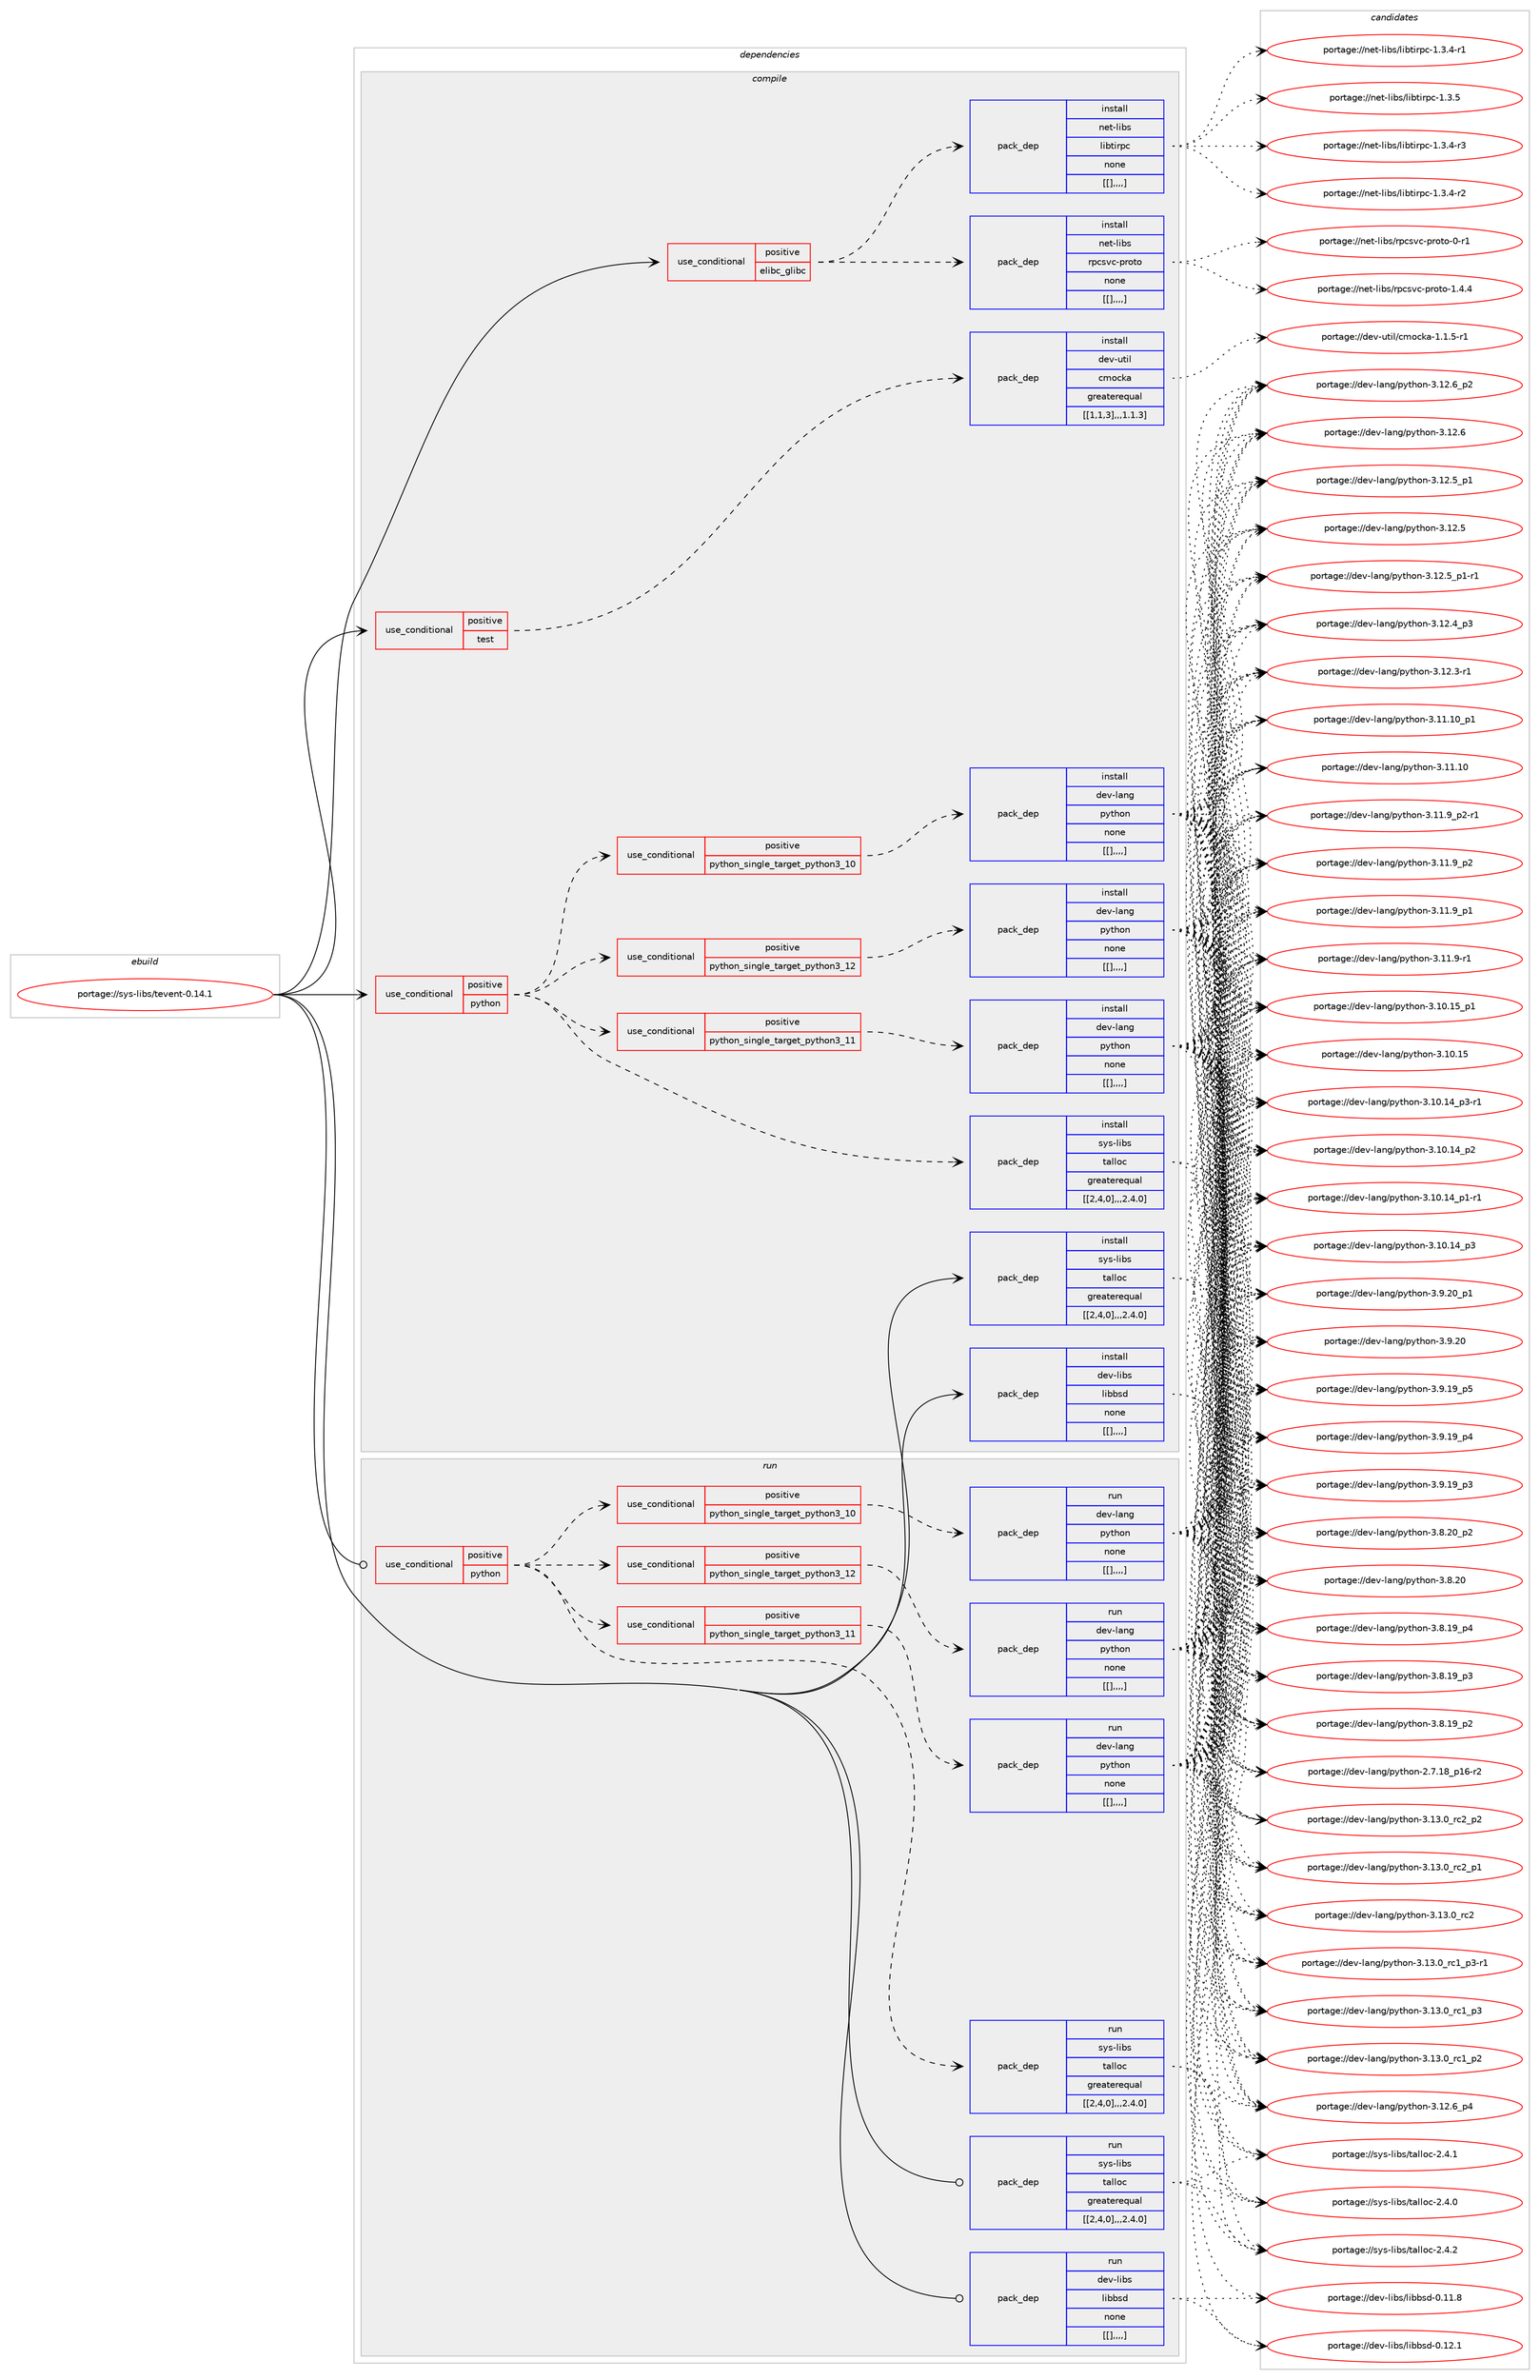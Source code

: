 digraph prolog {

# *************
# Graph options
# *************

newrank=true;
concentrate=true;
compound=true;
graph [rankdir=LR,fontname=Helvetica,fontsize=10,ranksep=1.5];#, ranksep=2.5, nodesep=0.2];
edge  [arrowhead=vee];
node  [fontname=Helvetica,fontsize=10];

# **********
# The ebuild
# **********

subgraph cluster_leftcol {
color=gray;
label=<<i>ebuild</i>>;
id [label="portage://sys-libs/tevent-0.14.1", color=red, width=4, href="../sys-libs/tevent-0.14.1.svg"];
}

# ****************
# The dependencies
# ****************

subgraph cluster_midcol {
color=gray;
label=<<i>dependencies</i>>;
subgraph cluster_compile {
fillcolor="#eeeeee";
style=filled;
label=<<i>compile</i>>;
subgraph cond4751 {
dependency13407 [label=<<TABLE BORDER="0" CELLBORDER="1" CELLSPACING="0" CELLPADDING="4"><TR><TD ROWSPAN="3" CELLPADDING="10">use_conditional</TD></TR><TR><TD>positive</TD></TR><TR><TD>elibc_glibc</TD></TR></TABLE>>, shape=none, color=red];
subgraph pack8606 {
dependency13408 [label=<<TABLE BORDER="0" CELLBORDER="1" CELLSPACING="0" CELLPADDING="4" WIDTH="220"><TR><TD ROWSPAN="6" CELLPADDING="30">pack_dep</TD></TR><TR><TD WIDTH="110">install</TD></TR><TR><TD>net-libs</TD></TR><TR><TD>libtirpc</TD></TR><TR><TD>none</TD></TR><TR><TD>[[],,,,]</TD></TR></TABLE>>, shape=none, color=blue];
}
dependency13407:e -> dependency13408:w [weight=20,style="dashed",arrowhead="vee"];
subgraph pack8607 {
dependency13409 [label=<<TABLE BORDER="0" CELLBORDER="1" CELLSPACING="0" CELLPADDING="4" WIDTH="220"><TR><TD ROWSPAN="6" CELLPADDING="30">pack_dep</TD></TR><TR><TD WIDTH="110">install</TD></TR><TR><TD>net-libs</TD></TR><TR><TD>rpcsvc-proto</TD></TR><TR><TD>none</TD></TR><TR><TD>[[],,,,]</TD></TR></TABLE>>, shape=none, color=blue];
}
dependency13407:e -> dependency13409:w [weight=20,style="dashed",arrowhead="vee"];
}
id:e -> dependency13407:w [weight=20,style="solid",arrowhead="vee"];
subgraph cond4752 {
dependency13410 [label=<<TABLE BORDER="0" CELLBORDER="1" CELLSPACING="0" CELLPADDING="4"><TR><TD ROWSPAN="3" CELLPADDING="10">use_conditional</TD></TR><TR><TD>positive</TD></TR><TR><TD>python</TD></TR></TABLE>>, shape=none, color=red];
subgraph cond4753 {
dependency13411 [label=<<TABLE BORDER="0" CELLBORDER="1" CELLSPACING="0" CELLPADDING="4"><TR><TD ROWSPAN="3" CELLPADDING="10">use_conditional</TD></TR><TR><TD>positive</TD></TR><TR><TD>python_single_target_python3_10</TD></TR></TABLE>>, shape=none, color=red];
subgraph pack8608 {
dependency13412 [label=<<TABLE BORDER="0" CELLBORDER="1" CELLSPACING="0" CELLPADDING="4" WIDTH="220"><TR><TD ROWSPAN="6" CELLPADDING="30">pack_dep</TD></TR><TR><TD WIDTH="110">install</TD></TR><TR><TD>dev-lang</TD></TR><TR><TD>python</TD></TR><TR><TD>none</TD></TR><TR><TD>[[],,,,]</TD></TR></TABLE>>, shape=none, color=blue];
}
dependency13411:e -> dependency13412:w [weight=20,style="dashed",arrowhead="vee"];
}
dependency13410:e -> dependency13411:w [weight=20,style="dashed",arrowhead="vee"];
subgraph cond4754 {
dependency13413 [label=<<TABLE BORDER="0" CELLBORDER="1" CELLSPACING="0" CELLPADDING="4"><TR><TD ROWSPAN="3" CELLPADDING="10">use_conditional</TD></TR><TR><TD>positive</TD></TR><TR><TD>python_single_target_python3_11</TD></TR></TABLE>>, shape=none, color=red];
subgraph pack8609 {
dependency13414 [label=<<TABLE BORDER="0" CELLBORDER="1" CELLSPACING="0" CELLPADDING="4" WIDTH="220"><TR><TD ROWSPAN="6" CELLPADDING="30">pack_dep</TD></TR><TR><TD WIDTH="110">install</TD></TR><TR><TD>dev-lang</TD></TR><TR><TD>python</TD></TR><TR><TD>none</TD></TR><TR><TD>[[],,,,]</TD></TR></TABLE>>, shape=none, color=blue];
}
dependency13413:e -> dependency13414:w [weight=20,style="dashed",arrowhead="vee"];
}
dependency13410:e -> dependency13413:w [weight=20,style="dashed",arrowhead="vee"];
subgraph cond4755 {
dependency13415 [label=<<TABLE BORDER="0" CELLBORDER="1" CELLSPACING="0" CELLPADDING="4"><TR><TD ROWSPAN="3" CELLPADDING="10">use_conditional</TD></TR><TR><TD>positive</TD></TR><TR><TD>python_single_target_python3_12</TD></TR></TABLE>>, shape=none, color=red];
subgraph pack8610 {
dependency13416 [label=<<TABLE BORDER="0" CELLBORDER="1" CELLSPACING="0" CELLPADDING="4" WIDTH="220"><TR><TD ROWSPAN="6" CELLPADDING="30">pack_dep</TD></TR><TR><TD WIDTH="110">install</TD></TR><TR><TD>dev-lang</TD></TR><TR><TD>python</TD></TR><TR><TD>none</TD></TR><TR><TD>[[],,,,]</TD></TR></TABLE>>, shape=none, color=blue];
}
dependency13415:e -> dependency13416:w [weight=20,style="dashed",arrowhead="vee"];
}
dependency13410:e -> dependency13415:w [weight=20,style="dashed",arrowhead="vee"];
subgraph pack8611 {
dependency13417 [label=<<TABLE BORDER="0" CELLBORDER="1" CELLSPACING="0" CELLPADDING="4" WIDTH="220"><TR><TD ROWSPAN="6" CELLPADDING="30">pack_dep</TD></TR><TR><TD WIDTH="110">install</TD></TR><TR><TD>sys-libs</TD></TR><TR><TD>talloc</TD></TR><TR><TD>greaterequal</TD></TR><TR><TD>[[2,4,0],,,2.4.0]</TD></TR></TABLE>>, shape=none, color=blue];
}
dependency13410:e -> dependency13417:w [weight=20,style="dashed",arrowhead="vee"];
}
id:e -> dependency13410:w [weight=20,style="solid",arrowhead="vee"];
subgraph cond4756 {
dependency13418 [label=<<TABLE BORDER="0" CELLBORDER="1" CELLSPACING="0" CELLPADDING="4"><TR><TD ROWSPAN="3" CELLPADDING="10">use_conditional</TD></TR><TR><TD>positive</TD></TR><TR><TD>test</TD></TR></TABLE>>, shape=none, color=red];
subgraph pack8612 {
dependency13419 [label=<<TABLE BORDER="0" CELLBORDER="1" CELLSPACING="0" CELLPADDING="4" WIDTH="220"><TR><TD ROWSPAN="6" CELLPADDING="30">pack_dep</TD></TR><TR><TD WIDTH="110">install</TD></TR><TR><TD>dev-util</TD></TR><TR><TD>cmocka</TD></TR><TR><TD>greaterequal</TD></TR><TR><TD>[[1,1,3],,,1.1.3]</TD></TR></TABLE>>, shape=none, color=blue];
}
dependency13418:e -> dependency13419:w [weight=20,style="dashed",arrowhead="vee"];
}
id:e -> dependency13418:w [weight=20,style="solid",arrowhead="vee"];
subgraph pack8613 {
dependency13420 [label=<<TABLE BORDER="0" CELLBORDER="1" CELLSPACING="0" CELLPADDING="4" WIDTH="220"><TR><TD ROWSPAN="6" CELLPADDING="30">pack_dep</TD></TR><TR><TD WIDTH="110">install</TD></TR><TR><TD>dev-libs</TD></TR><TR><TD>libbsd</TD></TR><TR><TD>none</TD></TR><TR><TD>[[],,,,]</TD></TR></TABLE>>, shape=none, color=blue];
}
id:e -> dependency13420:w [weight=20,style="solid",arrowhead="vee"];
subgraph pack8614 {
dependency13421 [label=<<TABLE BORDER="0" CELLBORDER="1" CELLSPACING="0" CELLPADDING="4" WIDTH="220"><TR><TD ROWSPAN="6" CELLPADDING="30">pack_dep</TD></TR><TR><TD WIDTH="110">install</TD></TR><TR><TD>sys-libs</TD></TR><TR><TD>talloc</TD></TR><TR><TD>greaterequal</TD></TR><TR><TD>[[2,4,0],,,2.4.0]</TD></TR></TABLE>>, shape=none, color=blue];
}
id:e -> dependency13421:w [weight=20,style="solid",arrowhead="vee"];
}
subgraph cluster_compileandrun {
fillcolor="#eeeeee";
style=filled;
label=<<i>compile and run</i>>;
}
subgraph cluster_run {
fillcolor="#eeeeee";
style=filled;
label=<<i>run</i>>;
subgraph cond4757 {
dependency13422 [label=<<TABLE BORDER="0" CELLBORDER="1" CELLSPACING="0" CELLPADDING="4"><TR><TD ROWSPAN="3" CELLPADDING="10">use_conditional</TD></TR><TR><TD>positive</TD></TR><TR><TD>python</TD></TR></TABLE>>, shape=none, color=red];
subgraph cond4758 {
dependency13423 [label=<<TABLE BORDER="0" CELLBORDER="1" CELLSPACING="0" CELLPADDING="4"><TR><TD ROWSPAN="3" CELLPADDING="10">use_conditional</TD></TR><TR><TD>positive</TD></TR><TR><TD>python_single_target_python3_10</TD></TR></TABLE>>, shape=none, color=red];
subgraph pack8615 {
dependency13424 [label=<<TABLE BORDER="0" CELLBORDER="1" CELLSPACING="0" CELLPADDING="4" WIDTH="220"><TR><TD ROWSPAN="6" CELLPADDING="30">pack_dep</TD></TR><TR><TD WIDTH="110">run</TD></TR><TR><TD>dev-lang</TD></TR><TR><TD>python</TD></TR><TR><TD>none</TD></TR><TR><TD>[[],,,,]</TD></TR></TABLE>>, shape=none, color=blue];
}
dependency13423:e -> dependency13424:w [weight=20,style="dashed",arrowhead="vee"];
}
dependency13422:e -> dependency13423:w [weight=20,style="dashed",arrowhead="vee"];
subgraph cond4759 {
dependency13425 [label=<<TABLE BORDER="0" CELLBORDER="1" CELLSPACING="0" CELLPADDING="4"><TR><TD ROWSPAN="3" CELLPADDING="10">use_conditional</TD></TR><TR><TD>positive</TD></TR><TR><TD>python_single_target_python3_11</TD></TR></TABLE>>, shape=none, color=red];
subgraph pack8616 {
dependency13426 [label=<<TABLE BORDER="0" CELLBORDER="1" CELLSPACING="0" CELLPADDING="4" WIDTH="220"><TR><TD ROWSPAN="6" CELLPADDING="30">pack_dep</TD></TR><TR><TD WIDTH="110">run</TD></TR><TR><TD>dev-lang</TD></TR><TR><TD>python</TD></TR><TR><TD>none</TD></TR><TR><TD>[[],,,,]</TD></TR></TABLE>>, shape=none, color=blue];
}
dependency13425:e -> dependency13426:w [weight=20,style="dashed",arrowhead="vee"];
}
dependency13422:e -> dependency13425:w [weight=20,style="dashed",arrowhead="vee"];
subgraph cond4760 {
dependency13427 [label=<<TABLE BORDER="0" CELLBORDER="1" CELLSPACING="0" CELLPADDING="4"><TR><TD ROWSPAN="3" CELLPADDING="10">use_conditional</TD></TR><TR><TD>positive</TD></TR><TR><TD>python_single_target_python3_12</TD></TR></TABLE>>, shape=none, color=red];
subgraph pack8617 {
dependency13428 [label=<<TABLE BORDER="0" CELLBORDER="1" CELLSPACING="0" CELLPADDING="4" WIDTH="220"><TR><TD ROWSPAN="6" CELLPADDING="30">pack_dep</TD></TR><TR><TD WIDTH="110">run</TD></TR><TR><TD>dev-lang</TD></TR><TR><TD>python</TD></TR><TR><TD>none</TD></TR><TR><TD>[[],,,,]</TD></TR></TABLE>>, shape=none, color=blue];
}
dependency13427:e -> dependency13428:w [weight=20,style="dashed",arrowhead="vee"];
}
dependency13422:e -> dependency13427:w [weight=20,style="dashed",arrowhead="vee"];
subgraph pack8618 {
dependency13429 [label=<<TABLE BORDER="0" CELLBORDER="1" CELLSPACING="0" CELLPADDING="4" WIDTH="220"><TR><TD ROWSPAN="6" CELLPADDING="30">pack_dep</TD></TR><TR><TD WIDTH="110">run</TD></TR><TR><TD>sys-libs</TD></TR><TR><TD>talloc</TD></TR><TR><TD>greaterequal</TD></TR><TR><TD>[[2,4,0],,,2.4.0]</TD></TR></TABLE>>, shape=none, color=blue];
}
dependency13422:e -> dependency13429:w [weight=20,style="dashed",arrowhead="vee"];
}
id:e -> dependency13422:w [weight=20,style="solid",arrowhead="odot"];
subgraph pack8619 {
dependency13430 [label=<<TABLE BORDER="0" CELLBORDER="1" CELLSPACING="0" CELLPADDING="4" WIDTH="220"><TR><TD ROWSPAN="6" CELLPADDING="30">pack_dep</TD></TR><TR><TD WIDTH="110">run</TD></TR><TR><TD>dev-libs</TD></TR><TR><TD>libbsd</TD></TR><TR><TD>none</TD></TR><TR><TD>[[],,,,]</TD></TR></TABLE>>, shape=none, color=blue];
}
id:e -> dependency13430:w [weight=20,style="solid",arrowhead="odot"];
subgraph pack8620 {
dependency13431 [label=<<TABLE BORDER="0" CELLBORDER="1" CELLSPACING="0" CELLPADDING="4" WIDTH="220"><TR><TD ROWSPAN="6" CELLPADDING="30">pack_dep</TD></TR><TR><TD WIDTH="110">run</TD></TR><TR><TD>sys-libs</TD></TR><TR><TD>talloc</TD></TR><TR><TD>greaterequal</TD></TR><TR><TD>[[2,4,0],,,2.4.0]</TD></TR></TABLE>>, shape=none, color=blue];
}
id:e -> dependency13431:w [weight=20,style="solid",arrowhead="odot"];
}
}

# **************
# The candidates
# **************

subgraph cluster_choices {
rank=same;
color=gray;
label=<<i>candidates</i>>;

subgraph choice8606 {
color=black;
nodesep=1;
choice1101011164510810598115471081059811610511411299454946514653 [label="portage://net-libs/libtirpc-1.3.5", color=red, width=4,href="../net-libs/libtirpc-1.3.5.svg"];
choice11010111645108105981154710810598116105114112994549465146524511451 [label="portage://net-libs/libtirpc-1.3.4-r3", color=red, width=4,href="../net-libs/libtirpc-1.3.4-r3.svg"];
choice11010111645108105981154710810598116105114112994549465146524511450 [label="portage://net-libs/libtirpc-1.3.4-r2", color=red, width=4,href="../net-libs/libtirpc-1.3.4-r2.svg"];
choice11010111645108105981154710810598116105114112994549465146524511449 [label="portage://net-libs/libtirpc-1.3.4-r1", color=red, width=4,href="../net-libs/libtirpc-1.3.4-r1.svg"];
dependency13408:e -> choice1101011164510810598115471081059811610511411299454946514653:w [style=dotted,weight="100"];
dependency13408:e -> choice11010111645108105981154710810598116105114112994549465146524511451:w [style=dotted,weight="100"];
dependency13408:e -> choice11010111645108105981154710810598116105114112994549465146524511450:w [style=dotted,weight="100"];
dependency13408:e -> choice11010111645108105981154710810598116105114112994549465146524511449:w [style=dotted,weight="100"];
}
subgraph choice8607 {
color=black;
nodesep=1;
choice110101116451081059811547114112991151189945112114111116111454946524652 [label="portage://net-libs/rpcsvc-proto-1.4.4", color=red, width=4,href="../net-libs/rpcsvc-proto-1.4.4.svg"];
choice11010111645108105981154711411299115118994511211411111611145484511449 [label="portage://net-libs/rpcsvc-proto-0-r1", color=red, width=4,href="../net-libs/rpcsvc-proto-0-r1.svg"];
dependency13409:e -> choice110101116451081059811547114112991151189945112114111116111454946524652:w [style=dotted,weight="100"];
dependency13409:e -> choice11010111645108105981154711411299115118994511211411111611145484511449:w [style=dotted,weight="100"];
}
subgraph choice8608 {
color=black;
nodesep=1;
choice100101118451089711010347112121116104111110455146495146489511499509511250 [label="portage://dev-lang/python-3.13.0_rc2_p2", color=red, width=4,href="../dev-lang/python-3.13.0_rc2_p2.svg"];
choice100101118451089711010347112121116104111110455146495146489511499509511249 [label="portage://dev-lang/python-3.13.0_rc2_p1", color=red, width=4,href="../dev-lang/python-3.13.0_rc2_p1.svg"];
choice10010111845108971101034711212111610411111045514649514648951149950 [label="portage://dev-lang/python-3.13.0_rc2", color=red, width=4,href="../dev-lang/python-3.13.0_rc2.svg"];
choice1001011184510897110103471121211161041111104551464951464895114994995112514511449 [label="portage://dev-lang/python-3.13.0_rc1_p3-r1", color=red, width=4,href="../dev-lang/python-3.13.0_rc1_p3-r1.svg"];
choice100101118451089711010347112121116104111110455146495146489511499499511251 [label="portage://dev-lang/python-3.13.0_rc1_p3", color=red, width=4,href="../dev-lang/python-3.13.0_rc1_p3.svg"];
choice100101118451089711010347112121116104111110455146495146489511499499511250 [label="portage://dev-lang/python-3.13.0_rc1_p2", color=red, width=4,href="../dev-lang/python-3.13.0_rc1_p2.svg"];
choice100101118451089711010347112121116104111110455146495046549511252 [label="portage://dev-lang/python-3.12.6_p4", color=red, width=4,href="../dev-lang/python-3.12.6_p4.svg"];
choice100101118451089711010347112121116104111110455146495046549511250 [label="portage://dev-lang/python-3.12.6_p2", color=red, width=4,href="../dev-lang/python-3.12.6_p2.svg"];
choice10010111845108971101034711212111610411111045514649504654 [label="portage://dev-lang/python-3.12.6", color=red, width=4,href="../dev-lang/python-3.12.6.svg"];
choice1001011184510897110103471121211161041111104551464950465395112494511449 [label="portage://dev-lang/python-3.12.5_p1-r1", color=red, width=4,href="../dev-lang/python-3.12.5_p1-r1.svg"];
choice100101118451089711010347112121116104111110455146495046539511249 [label="portage://dev-lang/python-3.12.5_p1", color=red, width=4,href="../dev-lang/python-3.12.5_p1.svg"];
choice10010111845108971101034711212111610411111045514649504653 [label="portage://dev-lang/python-3.12.5", color=red, width=4,href="../dev-lang/python-3.12.5.svg"];
choice100101118451089711010347112121116104111110455146495046529511251 [label="portage://dev-lang/python-3.12.4_p3", color=red, width=4,href="../dev-lang/python-3.12.4_p3.svg"];
choice100101118451089711010347112121116104111110455146495046514511449 [label="portage://dev-lang/python-3.12.3-r1", color=red, width=4,href="../dev-lang/python-3.12.3-r1.svg"];
choice10010111845108971101034711212111610411111045514649494649489511249 [label="portage://dev-lang/python-3.11.10_p1", color=red, width=4,href="../dev-lang/python-3.11.10_p1.svg"];
choice1001011184510897110103471121211161041111104551464949464948 [label="portage://dev-lang/python-3.11.10", color=red, width=4,href="../dev-lang/python-3.11.10.svg"];
choice1001011184510897110103471121211161041111104551464949465795112504511449 [label="portage://dev-lang/python-3.11.9_p2-r1", color=red, width=4,href="../dev-lang/python-3.11.9_p2-r1.svg"];
choice100101118451089711010347112121116104111110455146494946579511250 [label="portage://dev-lang/python-3.11.9_p2", color=red, width=4,href="../dev-lang/python-3.11.9_p2.svg"];
choice100101118451089711010347112121116104111110455146494946579511249 [label="portage://dev-lang/python-3.11.9_p1", color=red, width=4,href="../dev-lang/python-3.11.9_p1.svg"];
choice100101118451089711010347112121116104111110455146494946574511449 [label="portage://dev-lang/python-3.11.9-r1", color=red, width=4,href="../dev-lang/python-3.11.9-r1.svg"];
choice10010111845108971101034711212111610411111045514649484649539511249 [label="portage://dev-lang/python-3.10.15_p1", color=red, width=4,href="../dev-lang/python-3.10.15_p1.svg"];
choice1001011184510897110103471121211161041111104551464948464953 [label="portage://dev-lang/python-3.10.15", color=red, width=4,href="../dev-lang/python-3.10.15.svg"];
choice100101118451089711010347112121116104111110455146494846495295112514511449 [label="portage://dev-lang/python-3.10.14_p3-r1", color=red, width=4,href="../dev-lang/python-3.10.14_p3-r1.svg"];
choice10010111845108971101034711212111610411111045514649484649529511251 [label="portage://dev-lang/python-3.10.14_p3", color=red, width=4,href="../dev-lang/python-3.10.14_p3.svg"];
choice10010111845108971101034711212111610411111045514649484649529511250 [label="portage://dev-lang/python-3.10.14_p2", color=red, width=4,href="../dev-lang/python-3.10.14_p2.svg"];
choice100101118451089711010347112121116104111110455146494846495295112494511449 [label="portage://dev-lang/python-3.10.14_p1-r1", color=red, width=4,href="../dev-lang/python-3.10.14_p1-r1.svg"];
choice100101118451089711010347112121116104111110455146574650489511249 [label="portage://dev-lang/python-3.9.20_p1", color=red, width=4,href="../dev-lang/python-3.9.20_p1.svg"];
choice10010111845108971101034711212111610411111045514657465048 [label="portage://dev-lang/python-3.9.20", color=red, width=4,href="../dev-lang/python-3.9.20.svg"];
choice100101118451089711010347112121116104111110455146574649579511253 [label="portage://dev-lang/python-3.9.19_p5", color=red, width=4,href="../dev-lang/python-3.9.19_p5.svg"];
choice100101118451089711010347112121116104111110455146574649579511252 [label="portage://dev-lang/python-3.9.19_p4", color=red, width=4,href="../dev-lang/python-3.9.19_p4.svg"];
choice100101118451089711010347112121116104111110455146574649579511251 [label="portage://dev-lang/python-3.9.19_p3", color=red, width=4,href="../dev-lang/python-3.9.19_p3.svg"];
choice100101118451089711010347112121116104111110455146564650489511250 [label="portage://dev-lang/python-3.8.20_p2", color=red, width=4,href="../dev-lang/python-3.8.20_p2.svg"];
choice10010111845108971101034711212111610411111045514656465048 [label="portage://dev-lang/python-3.8.20", color=red, width=4,href="../dev-lang/python-3.8.20.svg"];
choice100101118451089711010347112121116104111110455146564649579511252 [label="portage://dev-lang/python-3.8.19_p4", color=red, width=4,href="../dev-lang/python-3.8.19_p4.svg"];
choice100101118451089711010347112121116104111110455146564649579511251 [label="portage://dev-lang/python-3.8.19_p3", color=red, width=4,href="../dev-lang/python-3.8.19_p3.svg"];
choice100101118451089711010347112121116104111110455146564649579511250 [label="portage://dev-lang/python-3.8.19_p2", color=red, width=4,href="../dev-lang/python-3.8.19_p2.svg"];
choice100101118451089711010347112121116104111110455046554649569511249544511450 [label="portage://dev-lang/python-2.7.18_p16-r2", color=red, width=4,href="../dev-lang/python-2.7.18_p16-r2.svg"];
dependency13412:e -> choice100101118451089711010347112121116104111110455146495146489511499509511250:w [style=dotted,weight="100"];
dependency13412:e -> choice100101118451089711010347112121116104111110455146495146489511499509511249:w [style=dotted,weight="100"];
dependency13412:e -> choice10010111845108971101034711212111610411111045514649514648951149950:w [style=dotted,weight="100"];
dependency13412:e -> choice1001011184510897110103471121211161041111104551464951464895114994995112514511449:w [style=dotted,weight="100"];
dependency13412:e -> choice100101118451089711010347112121116104111110455146495146489511499499511251:w [style=dotted,weight="100"];
dependency13412:e -> choice100101118451089711010347112121116104111110455146495146489511499499511250:w [style=dotted,weight="100"];
dependency13412:e -> choice100101118451089711010347112121116104111110455146495046549511252:w [style=dotted,weight="100"];
dependency13412:e -> choice100101118451089711010347112121116104111110455146495046549511250:w [style=dotted,weight="100"];
dependency13412:e -> choice10010111845108971101034711212111610411111045514649504654:w [style=dotted,weight="100"];
dependency13412:e -> choice1001011184510897110103471121211161041111104551464950465395112494511449:w [style=dotted,weight="100"];
dependency13412:e -> choice100101118451089711010347112121116104111110455146495046539511249:w [style=dotted,weight="100"];
dependency13412:e -> choice10010111845108971101034711212111610411111045514649504653:w [style=dotted,weight="100"];
dependency13412:e -> choice100101118451089711010347112121116104111110455146495046529511251:w [style=dotted,weight="100"];
dependency13412:e -> choice100101118451089711010347112121116104111110455146495046514511449:w [style=dotted,weight="100"];
dependency13412:e -> choice10010111845108971101034711212111610411111045514649494649489511249:w [style=dotted,weight="100"];
dependency13412:e -> choice1001011184510897110103471121211161041111104551464949464948:w [style=dotted,weight="100"];
dependency13412:e -> choice1001011184510897110103471121211161041111104551464949465795112504511449:w [style=dotted,weight="100"];
dependency13412:e -> choice100101118451089711010347112121116104111110455146494946579511250:w [style=dotted,weight="100"];
dependency13412:e -> choice100101118451089711010347112121116104111110455146494946579511249:w [style=dotted,weight="100"];
dependency13412:e -> choice100101118451089711010347112121116104111110455146494946574511449:w [style=dotted,weight="100"];
dependency13412:e -> choice10010111845108971101034711212111610411111045514649484649539511249:w [style=dotted,weight="100"];
dependency13412:e -> choice1001011184510897110103471121211161041111104551464948464953:w [style=dotted,weight="100"];
dependency13412:e -> choice100101118451089711010347112121116104111110455146494846495295112514511449:w [style=dotted,weight="100"];
dependency13412:e -> choice10010111845108971101034711212111610411111045514649484649529511251:w [style=dotted,weight="100"];
dependency13412:e -> choice10010111845108971101034711212111610411111045514649484649529511250:w [style=dotted,weight="100"];
dependency13412:e -> choice100101118451089711010347112121116104111110455146494846495295112494511449:w [style=dotted,weight="100"];
dependency13412:e -> choice100101118451089711010347112121116104111110455146574650489511249:w [style=dotted,weight="100"];
dependency13412:e -> choice10010111845108971101034711212111610411111045514657465048:w [style=dotted,weight="100"];
dependency13412:e -> choice100101118451089711010347112121116104111110455146574649579511253:w [style=dotted,weight="100"];
dependency13412:e -> choice100101118451089711010347112121116104111110455146574649579511252:w [style=dotted,weight="100"];
dependency13412:e -> choice100101118451089711010347112121116104111110455146574649579511251:w [style=dotted,weight="100"];
dependency13412:e -> choice100101118451089711010347112121116104111110455146564650489511250:w [style=dotted,weight="100"];
dependency13412:e -> choice10010111845108971101034711212111610411111045514656465048:w [style=dotted,weight="100"];
dependency13412:e -> choice100101118451089711010347112121116104111110455146564649579511252:w [style=dotted,weight="100"];
dependency13412:e -> choice100101118451089711010347112121116104111110455146564649579511251:w [style=dotted,weight="100"];
dependency13412:e -> choice100101118451089711010347112121116104111110455146564649579511250:w [style=dotted,weight="100"];
dependency13412:e -> choice100101118451089711010347112121116104111110455046554649569511249544511450:w [style=dotted,weight="100"];
}
subgraph choice8609 {
color=black;
nodesep=1;
choice100101118451089711010347112121116104111110455146495146489511499509511250 [label="portage://dev-lang/python-3.13.0_rc2_p2", color=red, width=4,href="../dev-lang/python-3.13.0_rc2_p2.svg"];
choice100101118451089711010347112121116104111110455146495146489511499509511249 [label="portage://dev-lang/python-3.13.0_rc2_p1", color=red, width=4,href="../dev-lang/python-3.13.0_rc2_p1.svg"];
choice10010111845108971101034711212111610411111045514649514648951149950 [label="portage://dev-lang/python-3.13.0_rc2", color=red, width=4,href="../dev-lang/python-3.13.0_rc2.svg"];
choice1001011184510897110103471121211161041111104551464951464895114994995112514511449 [label="portage://dev-lang/python-3.13.0_rc1_p3-r1", color=red, width=4,href="../dev-lang/python-3.13.0_rc1_p3-r1.svg"];
choice100101118451089711010347112121116104111110455146495146489511499499511251 [label="portage://dev-lang/python-3.13.0_rc1_p3", color=red, width=4,href="../dev-lang/python-3.13.0_rc1_p3.svg"];
choice100101118451089711010347112121116104111110455146495146489511499499511250 [label="portage://dev-lang/python-3.13.0_rc1_p2", color=red, width=4,href="../dev-lang/python-3.13.0_rc1_p2.svg"];
choice100101118451089711010347112121116104111110455146495046549511252 [label="portage://dev-lang/python-3.12.6_p4", color=red, width=4,href="../dev-lang/python-3.12.6_p4.svg"];
choice100101118451089711010347112121116104111110455146495046549511250 [label="portage://dev-lang/python-3.12.6_p2", color=red, width=4,href="../dev-lang/python-3.12.6_p2.svg"];
choice10010111845108971101034711212111610411111045514649504654 [label="portage://dev-lang/python-3.12.6", color=red, width=4,href="../dev-lang/python-3.12.6.svg"];
choice1001011184510897110103471121211161041111104551464950465395112494511449 [label="portage://dev-lang/python-3.12.5_p1-r1", color=red, width=4,href="../dev-lang/python-3.12.5_p1-r1.svg"];
choice100101118451089711010347112121116104111110455146495046539511249 [label="portage://dev-lang/python-3.12.5_p1", color=red, width=4,href="../dev-lang/python-3.12.5_p1.svg"];
choice10010111845108971101034711212111610411111045514649504653 [label="portage://dev-lang/python-3.12.5", color=red, width=4,href="../dev-lang/python-3.12.5.svg"];
choice100101118451089711010347112121116104111110455146495046529511251 [label="portage://dev-lang/python-3.12.4_p3", color=red, width=4,href="../dev-lang/python-3.12.4_p3.svg"];
choice100101118451089711010347112121116104111110455146495046514511449 [label="portage://dev-lang/python-3.12.3-r1", color=red, width=4,href="../dev-lang/python-3.12.3-r1.svg"];
choice10010111845108971101034711212111610411111045514649494649489511249 [label="portage://dev-lang/python-3.11.10_p1", color=red, width=4,href="../dev-lang/python-3.11.10_p1.svg"];
choice1001011184510897110103471121211161041111104551464949464948 [label="portage://dev-lang/python-3.11.10", color=red, width=4,href="../dev-lang/python-3.11.10.svg"];
choice1001011184510897110103471121211161041111104551464949465795112504511449 [label="portage://dev-lang/python-3.11.9_p2-r1", color=red, width=4,href="../dev-lang/python-3.11.9_p2-r1.svg"];
choice100101118451089711010347112121116104111110455146494946579511250 [label="portage://dev-lang/python-3.11.9_p2", color=red, width=4,href="../dev-lang/python-3.11.9_p2.svg"];
choice100101118451089711010347112121116104111110455146494946579511249 [label="portage://dev-lang/python-3.11.9_p1", color=red, width=4,href="../dev-lang/python-3.11.9_p1.svg"];
choice100101118451089711010347112121116104111110455146494946574511449 [label="portage://dev-lang/python-3.11.9-r1", color=red, width=4,href="../dev-lang/python-3.11.9-r1.svg"];
choice10010111845108971101034711212111610411111045514649484649539511249 [label="portage://dev-lang/python-3.10.15_p1", color=red, width=4,href="../dev-lang/python-3.10.15_p1.svg"];
choice1001011184510897110103471121211161041111104551464948464953 [label="portage://dev-lang/python-3.10.15", color=red, width=4,href="../dev-lang/python-3.10.15.svg"];
choice100101118451089711010347112121116104111110455146494846495295112514511449 [label="portage://dev-lang/python-3.10.14_p3-r1", color=red, width=4,href="../dev-lang/python-3.10.14_p3-r1.svg"];
choice10010111845108971101034711212111610411111045514649484649529511251 [label="portage://dev-lang/python-3.10.14_p3", color=red, width=4,href="../dev-lang/python-3.10.14_p3.svg"];
choice10010111845108971101034711212111610411111045514649484649529511250 [label="portage://dev-lang/python-3.10.14_p2", color=red, width=4,href="../dev-lang/python-3.10.14_p2.svg"];
choice100101118451089711010347112121116104111110455146494846495295112494511449 [label="portage://dev-lang/python-3.10.14_p1-r1", color=red, width=4,href="../dev-lang/python-3.10.14_p1-r1.svg"];
choice100101118451089711010347112121116104111110455146574650489511249 [label="portage://dev-lang/python-3.9.20_p1", color=red, width=4,href="../dev-lang/python-3.9.20_p1.svg"];
choice10010111845108971101034711212111610411111045514657465048 [label="portage://dev-lang/python-3.9.20", color=red, width=4,href="../dev-lang/python-3.9.20.svg"];
choice100101118451089711010347112121116104111110455146574649579511253 [label="portage://dev-lang/python-3.9.19_p5", color=red, width=4,href="../dev-lang/python-3.9.19_p5.svg"];
choice100101118451089711010347112121116104111110455146574649579511252 [label="portage://dev-lang/python-3.9.19_p4", color=red, width=4,href="../dev-lang/python-3.9.19_p4.svg"];
choice100101118451089711010347112121116104111110455146574649579511251 [label="portage://dev-lang/python-3.9.19_p3", color=red, width=4,href="../dev-lang/python-3.9.19_p3.svg"];
choice100101118451089711010347112121116104111110455146564650489511250 [label="portage://dev-lang/python-3.8.20_p2", color=red, width=4,href="../dev-lang/python-3.8.20_p2.svg"];
choice10010111845108971101034711212111610411111045514656465048 [label="portage://dev-lang/python-3.8.20", color=red, width=4,href="../dev-lang/python-3.8.20.svg"];
choice100101118451089711010347112121116104111110455146564649579511252 [label="portage://dev-lang/python-3.8.19_p4", color=red, width=4,href="../dev-lang/python-3.8.19_p4.svg"];
choice100101118451089711010347112121116104111110455146564649579511251 [label="portage://dev-lang/python-3.8.19_p3", color=red, width=4,href="../dev-lang/python-3.8.19_p3.svg"];
choice100101118451089711010347112121116104111110455146564649579511250 [label="portage://dev-lang/python-3.8.19_p2", color=red, width=4,href="../dev-lang/python-3.8.19_p2.svg"];
choice100101118451089711010347112121116104111110455046554649569511249544511450 [label="portage://dev-lang/python-2.7.18_p16-r2", color=red, width=4,href="../dev-lang/python-2.7.18_p16-r2.svg"];
dependency13414:e -> choice100101118451089711010347112121116104111110455146495146489511499509511250:w [style=dotted,weight="100"];
dependency13414:e -> choice100101118451089711010347112121116104111110455146495146489511499509511249:w [style=dotted,weight="100"];
dependency13414:e -> choice10010111845108971101034711212111610411111045514649514648951149950:w [style=dotted,weight="100"];
dependency13414:e -> choice1001011184510897110103471121211161041111104551464951464895114994995112514511449:w [style=dotted,weight="100"];
dependency13414:e -> choice100101118451089711010347112121116104111110455146495146489511499499511251:w [style=dotted,weight="100"];
dependency13414:e -> choice100101118451089711010347112121116104111110455146495146489511499499511250:w [style=dotted,weight="100"];
dependency13414:e -> choice100101118451089711010347112121116104111110455146495046549511252:w [style=dotted,weight="100"];
dependency13414:e -> choice100101118451089711010347112121116104111110455146495046549511250:w [style=dotted,weight="100"];
dependency13414:e -> choice10010111845108971101034711212111610411111045514649504654:w [style=dotted,weight="100"];
dependency13414:e -> choice1001011184510897110103471121211161041111104551464950465395112494511449:w [style=dotted,weight="100"];
dependency13414:e -> choice100101118451089711010347112121116104111110455146495046539511249:w [style=dotted,weight="100"];
dependency13414:e -> choice10010111845108971101034711212111610411111045514649504653:w [style=dotted,weight="100"];
dependency13414:e -> choice100101118451089711010347112121116104111110455146495046529511251:w [style=dotted,weight="100"];
dependency13414:e -> choice100101118451089711010347112121116104111110455146495046514511449:w [style=dotted,weight="100"];
dependency13414:e -> choice10010111845108971101034711212111610411111045514649494649489511249:w [style=dotted,weight="100"];
dependency13414:e -> choice1001011184510897110103471121211161041111104551464949464948:w [style=dotted,weight="100"];
dependency13414:e -> choice1001011184510897110103471121211161041111104551464949465795112504511449:w [style=dotted,weight="100"];
dependency13414:e -> choice100101118451089711010347112121116104111110455146494946579511250:w [style=dotted,weight="100"];
dependency13414:e -> choice100101118451089711010347112121116104111110455146494946579511249:w [style=dotted,weight="100"];
dependency13414:e -> choice100101118451089711010347112121116104111110455146494946574511449:w [style=dotted,weight="100"];
dependency13414:e -> choice10010111845108971101034711212111610411111045514649484649539511249:w [style=dotted,weight="100"];
dependency13414:e -> choice1001011184510897110103471121211161041111104551464948464953:w [style=dotted,weight="100"];
dependency13414:e -> choice100101118451089711010347112121116104111110455146494846495295112514511449:w [style=dotted,weight="100"];
dependency13414:e -> choice10010111845108971101034711212111610411111045514649484649529511251:w [style=dotted,weight="100"];
dependency13414:e -> choice10010111845108971101034711212111610411111045514649484649529511250:w [style=dotted,weight="100"];
dependency13414:e -> choice100101118451089711010347112121116104111110455146494846495295112494511449:w [style=dotted,weight="100"];
dependency13414:e -> choice100101118451089711010347112121116104111110455146574650489511249:w [style=dotted,weight="100"];
dependency13414:e -> choice10010111845108971101034711212111610411111045514657465048:w [style=dotted,weight="100"];
dependency13414:e -> choice100101118451089711010347112121116104111110455146574649579511253:w [style=dotted,weight="100"];
dependency13414:e -> choice100101118451089711010347112121116104111110455146574649579511252:w [style=dotted,weight="100"];
dependency13414:e -> choice100101118451089711010347112121116104111110455146574649579511251:w [style=dotted,weight="100"];
dependency13414:e -> choice100101118451089711010347112121116104111110455146564650489511250:w [style=dotted,weight="100"];
dependency13414:e -> choice10010111845108971101034711212111610411111045514656465048:w [style=dotted,weight="100"];
dependency13414:e -> choice100101118451089711010347112121116104111110455146564649579511252:w [style=dotted,weight="100"];
dependency13414:e -> choice100101118451089711010347112121116104111110455146564649579511251:w [style=dotted,weight="100"];
dependency13414:e -> choice100101118451089711010347112121116104111110455146564649579511250:w [style=dotted,weight="100"];
dependency13414:e -> choice100101118451089711010347112121116104111110455046554649569511249544511450:w [style=dotted,weight="100"];
}
subgraph choice8610 {
color=black;
nodesep=1;
choice100101118451089711010347112121116104111110455146495146489511499509511250 [label="portage://dev-lang/python-3.13.0_rc2_p2", color=red, width=4,href="../dev-lang/python-3.13.0_rc2_p2.svg"];
choice100101118451089711010347112121116104111110455146495146489511499509511249 [label="portage://dev-lang/python-3.13.0_rc2_p1", color=red, width=4,href="../dev-lang/python-3.13.0_rc2_p1.svg"];
choice10010111845108971101034711212111610411111045514649514648951149950 [label="portage://dev-lang/python-3.13.0_rc2", color=red, width=4,href="../dev-lang/python-3.13.0_rc2.svg"];
choice1001011184510897110103471121211161041111104551464951464895114994995112514511449 [label="portage://dev-lang/python-3.13.0_rc1_p3-r1", color=red, width=4,href="../dev-lang/python-3.13.0_rc1_p3-r1.svg"];
choice100101118451089711010347112121116104111110455146495146489511499499511251 [label="portage://dev-lang/python-3.13.0_rc1_p3", color=red, width=4,href="../dev-lang/python-3.13.0_rc1_p3.svg"];
choice100101118451089711010347112121116104111110455146495146489511499499511250 [label="portage://dev-lang/python-3.13.0_rc1_p2", color=red, width=4,href="../dev-lang/python-3.13.0_rc1_p2.svg"];
choice100101118451089711010347112121116104111110455146495046549511252 [label="portage://dev-lang/python-3.12.6_p4", color=red, width=4,href="../dev-lang/python-3.12.6_p4.svg"];
choice100101118451089711010347112121116104111110455146495046549511250 [label="portage://dev-lang/python-3.12.6_p2", color=red, width=4,href="../dev-lang/python-3.12.6_p2.svg"];
choice10010111845108971101034711212111610411111045514649504654 [label="portage://dev-lang/python-3.12.6", color=red, width=4,href="../dev-lang/python-3.12.6.svg"];
choice1001011184510897110103471121211161041111104551464950465395112494511449 [label="portage://dev-lang/python-3.12.5_p1-r1", color=red, width=4,href="../dev-lang/python-3.12.5_p1-r1.svg"];
choice100101118451089711010347112121116104111110455146495046539511249 [label="portage://dev-lang/python-3.12.5_p1", color=red, width=4,href="../dev-lang/python-3.12.5_p1.svg"];
choice10010111845108971101034711212111610411111045514649504653 [label="portage://dev-lang/python-3.12.5", color=red, width=4,href="../dev-lang/python-3.12.5.svg"];
choice100101118451089711010347112121116104111110455146495046529511251 [label="portage://dev-lang/python-3.12.4_p3", color=red, width=4,href="../dev-lang/python-3.12.4_p3.svg"];
choice100101118451089711010347112121116104111110455146495046514511449 [label="portage://dev-lang/python-3.12.3-r1", color=red, width=4,href="../dev-lang/python-3.12.3-r1.svg"];
choice10010111845108971101034711212111610411111045514649494649489511249 [label="portage://dev-lang/python-3.11.10_p1", color=red, width=4,href="../dev-lang/python-3.11.10_p1.svg"];
choice1001011184510897110103471121211161041111104551464949464948 [label="portage://dev-lang/python-3.11.10", color=red, width=4,href="../dev-lang/python-3.11.10.svg"];
choice1001011184510897110103471121211161041111104551464949465795112504511449 [label="portage://dev-lang/python-3.11.9_p2-r1", color=red, width=4,href="../dev-lang/python-3.11.9_p2-r1.svg"];
choice100101118451089711010347112121116104111110455146494946579511250 [label="portage://dev-lang/python-3.11.9_p2", color=red, width=4,href="../dev-lang/python-3.11.9_p2.svg"];
choice100101118451089711010347112121116104111110455146494946579511249 [label="portage://dev-lang/python-3.11.9_p1", color=red, width=4,href="../dev-lang/python-3.11.9_p1.svg"];
choice100101118451089711010347112121116104111110455146494946574511449 [label="portage://dev-lang/python-3.11.9-r1", color=red, width=4,href="../dev-lang/python-3.11.9-r1.svg"];
choice10010111845108971101034711212111610411111045514649484649539511249 [label="portage://dev-lang/python-3.10.15_p1", color=red, width=4,href="../dev-lang/python-3.10.15_p1.svg"];
choice1001011184510897110103471121211161041111104551464948464953 [label="portage://dev-lang/python-3.10.15", color=red, width=4,href="../dev-lang/python-3.10.15.svg"];
choice100101118451089711010347112121116104111110455146494846495295112514511449 [label="portage://dev-lang/python-3.10.14_p3-r1", color=red, width=4,href="../dev-lang/python-3.10.14_p3-r1.svg"];
choice10010111845108971101034711212111610411111045514649484649529511251 [label="portage://dev-lang/python-3.10.14_p3", color=red, width=4,href="../dev-lang/python-3.10.14_p3.svg"];
choice10010111845108971101034711212111610411111045514649484649529511250 [label="portage://dev-lang/python-3.10.14_p2", color=red, width=4,href="../dev-lang/python-3.10.14_p2.svg"];
choice100101118451089711010347112121116104111110455146494846495295112494511449 [label="portage://dev-lang/python-3.10.14_p1-r1", color=red, width=4,href="../dev-lang/python-3.10.14_p1-r1.svg"];
choice100101118451089711010347112121116104111110455146574650489511249 [label="portage://dev-lang/python-3.9.20_p1", color=red, width=4,href="../dev-lang/python-3.9.20_p1.svg"];
choice10010111845108971101034711212111610411111045514657465048 [label="portage://dev-lang/python-3.9.20", color=red, width=4,href="../dev-lang/python-3.9.20.svg"];
choice100101118451089711010347112121116104111110455146574649579511253 [label="portage://dev-lang/python-3.9.19_p5", color=red, width=4,href="../dev-lang/python-3.9.19_p5.svg"];
choice100101118451089711010347112121116104111110455146574649579511252 [label="portage://dev-lang/python-3.9.19_p4", color=red, width=4,href="../dev-lang/python-3.9.19_p4.svg"];
choice100101118451089711010347112121116104111110455146574649579511251 [label="portage://dev-lang/python-3.9.19_p3", color=red, width=4,href="../dev-lang/python-3.9.19_p3.svg"];
choice100101118451089711010347112121116104111110455146564650489511250 [label="portage://dev-lang/python-3.8.20_p2", color=red, width=4,href="../dev-lang/python-3.8.20_p2.svg"];
choice10010111845108971101034711212111610411111045514656465048 [label="portage://dev-lang/python-3.8.20", color=red, width=4,href="../dev-lang/python-3.8.20.svg"];
choice100101118451089711010347112121116104111110455146564649579511252 [label="portage://dev-lang/python-3.8.19_p4", color=red, width=4,href="../dev-lang/python-3.8.19_p4.svg"];
choice100101118451089711010347112121116104111110455146564649579511251 [label="portage://dev-lang/python-3.8.19_p3", color=red, width=4,href="../dev-lang/python-3.8.19_p3.svg"];
choice100101118451089711010347112121116104111110455146564649579511250 [label="portage://dev-lang/python-3.8.19_p2", color=red, width=4,href="../dev-lang/python-3.8.19_p2.svg"];
choice100101118451089711010347112121116104111110455046554649569511249544511450 [label="portage://dev-lang/python-2.7.18_p16-r2", color=red, width=4,href="../dev-lang/python-2.7.18_p16-r2.svg"];
dependency13416:e -> choice100101118451089711010347112121116104111110455146495146489511499509511250:w [style=dotted,weight="100"];
dependency13416:e -> choice100101118451089711010347112121116104111110455146495146489511499509511249:w [style=dotted,weight="100"];
dependency13416:e -> choice10010111845108971101034711212111610411111045514649514648951149950:w [style=dotted,weight="100"];
dependency13416:e -> choice1001011184510897110103471121211161041111104551464951464895114994995112514511449:w [style=dotted,weight="100"];
dependency13416:e -> choice100101118451089711010347112121116104111110455146495146489511499499511251:w [style=dotted,weight="100"];
dependency13416:e -> choice100101118451089711010347112121116104111110455146495146489511499499511250:w [style=dotted,weight="100"];
dependency13416:e -> choice100101118451089711010347112121116104111110455146495046549511252:w [style=dotted,weight="100"];
dependency13416:e -> choice100101118451089711010347112121116104111110455146495046549511250:w [style=dotted,weight="100"];
dependency13416:e -> choice10010111845108971101034711212111610411111045514649504654:w [style=dotted,weight="100"];
dependency13416:e -> choice1001011184510897110103471121211161041111104551464950465395112494511449:w [style=dotted,weight="100"];
dependency13416:e -> choice100101118451089711010347112121116104111110455146495046539511249:w [style=dotted,weight="100"];
dependency13416:e -> choice10010111845108971101034711212111610411111045514649504653:w [style=dotted,weight="100"];
dependency13416:e -> choice100101118451089711010347112121116104111110455146495046529511251:w [style=dotted,weight="100"];
dependency13416:e -> choice100101118451089711010347112121116104111110455146495046514511449:w [style=dotted,weight="100"];
dependency13416:e -> choice10010111845108971101034711212111610411111045514649494649489511249:w [style=dotted,weight="100"];
dependency13416:e -> choice1001011184510897110103471121211161041111104551464949464948:w [style=dotted,weight="100"];
dependency13416:e -> choice1001011184510897110103471121211161041111104551464949465795112504511449:w [style=dotted,weight="100"];
dependency13416:e -> choice100101118451089711010347112121116104111110455146494946579511250:w [style=dotted,weight="100"];
dependency13416:e -> choice100101118451089711010347112121116104111110455146494946579511249:w [style=dotted,weight="100"];
dependency13416:e -> choice100101118451089711010347112121116104111110455146494946574511449:w [style=dotted,weight="100"];
dependency13416:e -> choice10010111845108971101034711212111610411111045514649484649539511249:w [style=dotted,weight="100"];
dependency13416:e -> choice1001011184510897110103471121211161041111104551464948464953:w [style=dotted,weight="100"];
dependency13416:e -> choice100101118451089711010347112121116104111110455146494846495295112514511449:w [style=dotted,weight="100"];
dependency13416:e -> choice10010111845108971101034711212111610411111045514649484649529511251:w [style=dotted,weight="100"];
dependency13416:e -> choice10010111845108971101034711212111610411111045514649484649529511250:w [style=dotted,weight="100"];
dependency13416:e -> choice100101118451089711010347112121116104111110455146494846495295112494511449:w [style=dotted,weight="100"];
dependency13416:e -> choice100101118451089711010347112121116104111110455146574650489511249:w [style=dotted,weight="100"];
dependency13416:e -> choice10010111845108971101034711212111610411111045514657465048:w [style=dotted,weight="100"];
dependency13416:e -> choice100101118451089711010347112121116104111110455146574649579511253:w [style=dotted,weight="100"];
dependency13416:e -> choice100101118451089711010347112121116104111110455146574649579511252:w [style=dotted,weight="100"];
dependency13416:e -> choice100101118451089711010347112121116104111110455146574649579511251:w [style=dotted,weight="100"];
dependency13416:e -> choice100101118451089711010347112121116104111110455146564650489511250:w [style=dotted,weight="100"];
dependency13416:e -> choice10010111845108971101034711212111610411111045514656465048:w [style=dotted,weight="100"];
dependency13416:e -> choice100101118451089711010347112121116104111110455146564649579511252:w [style=dotted,weight="100"];
dependency13416:e -> choice100101118451089711010347112121116104111110455146564649579511251:w [style=dotted,weight="100"];
dependency13416:e -> choice100101118451089711010347112121116104111110455146564649579511250:w [style=dotted,weight="100"];
dependency13416:e -> choice100101118451089711010347112121116104111110455046554649569511249544511450:w [style=dotted,weight="100"];
}
subgraph choice8611 {
color=black;
nodesep=1;
choice1151211154510810598115471169710810811199455046524650 [label="portage://sys-libs/talloc-2.4.2", color=red, width=4,href="../sys-libs/talloc-2.4.2.svg"];
choice1151211154510810598115471169710810811199455046524649 [label="portage://sys-libs/talloc-2.4.1", color=red, width=4,href="../sys-libs/talloc-2.4.1.svg"];
choice1151211154510810598115471169710810811199455046524648 [label="portage://sys-libs/talloc-2.4.0", color=red, width=4,href="../sys-libs/talloc-2.4.0.svg"];
dependency13417:e -> choice1151211154510810598115471169710810811199455046524650:w [style=dotted,weight="100"];
dependency13417:e -> choice1151211154510810598115471169710810811199455046524649:w [style=dotted,weight="100"];
dependency13417:e -> choice1151211154510810598115471169710810811199455046524648:w [style=dotted,weight="100"];
}
subgraph choice8612 {
color=black;
nodesep=1;
choice10010111845117116105108479910911199107974549464946534511449 [label="portage://dev-util/cmocka-1.1.5-r1", color=red, width=4,href="../dev-util/cmocka-1.1.5-r1.svg"];
dependency13419:e -> choice10010111845117116105108479910911199107974549464946534511449:w [style=dotted,weight="100"];
}
subgraph choice8613 {
color=black;
nodesep=1;
choice100101118451081059811547108105989811510045484649504649 [label="portage://dev-libs/libbsd-0.12.1", color=red, width=4,href="../dev-libs/libbsd-0.12.1.svg"];
choice100101118451081059811547108105989811510045484649494656 [label="portage://dev-libs/libbsd-0.11.8", color=red, width=4,href="../dev-libs/libbsd-0.11.8.svg"];
dependency13420:e -> choice100101118451081059811547108105989811510045484649504649:w [style=dotted,weight="100"];
dependency13420:e -> choice100101118451081059811547108105989811510045484649494656:w [style=dotted,weight="100"];
}
subgraph choice8614 {
color=black;
nodesep=1;
choice1151211154510810598115471169710810811199455046524650 [label="portage://sys-libs/talloc-2.4.2", color=red, width=4,href="../sys-libs/talloc-2.4.2.svg"];
choice1151211154510810598115471169710810811199455046524649 [label="portage://sys-libs/talloc-2.4.1", color=red, width=4,href="../sys-libs/talloc-2.4.1.svg"];
choice1151211154510810598115471169710810811199455046524648 [label="portage://sys-libs/talloc-2.4.0", color=red, width=4,href="../sys-libs/talloc-2.4.0.svg"];
dependency13421:e -> choice1151211154510810598115471169710810811199455046524650:w [style=dotted,weight="100"];
dependency13421:e -> choice1151211154510810598115471169710810811199455046524649:w [style=dotted,weight="100"];
dependency13421:e -> choice1151211154510810598115471169710810811199455046524648:w [style=dotted,weight="100"];
}
subgraph choice8615 {
color=black;
nodesep=1;
choice100101118451089711010347112121116104111110455146495146489511499509511250 [label="portage://dev-lang/python-3.13.0_rc2_p2", color=red, width=4,href="../dev-lang/python-3.13.0_rc2_p2.svg"];
choice100101118451089711010347112121116104111110455146495146489511499509511249 [label="portage://dev-lang/python-3.13.0_rc2_p1", color=red, width=4,href="../dev-lang/python-3.13.0_rc2_p1.svg"];
choice10010111845108971101034711212111610411111045514649514648951149950 [label="portage://dev-lang/python-3.13.0_rc2", color=red, width=4,href="../dev-lang/python-3.13.0_rc2.svg"];
choice1001011184510897110103471121211161041111104551464951464895114994995112514511449 [label="portage://dev-lang/python-3.13.0_rc1_p3-r1", color=red, width=4,href="../dev-lang/python-3.13.0_rc1_p3-r1.svg"];
choice100101118451089711010347112121116104111110455146495146489511499499511251 [label="portage://dev-lang/python-3.13.0_rc1_p3", color=red, width=4,href="../dev-lang/python-3.13.0_rc1_p3.svg"];
choice100101118451089711010347112121116104111110455146495146489511499499511250 [label="portage://dev-lang/python-3.13.0_rc1_p2", color=red, width=4,href="../dev-lang/python-3.13.0_rc1_p2.svg"];
choice100101118451089711010347112121116104111110455146495046549511252 [label="portage://dev-lang/python-3.12.6_p4", color=red, width=4,href="../dev-lang/python-3.12.6_p4.svg"];
choice100101118451089711010347112121116104111110455146495046549511250 [label="portage://dev-lang/python-3.12.6_p2", color=red, width=4,href="../dev-lang/python-3.12.6_p2.svg"];
choice10010111845108971101034711212111610411111045514649504654 [label="portage://dev-lang/python-3.12.6", color=red, width=4,href="../dev-lang/python-3.12.6.svg"];
choice1001011184510897110103471121211161041111104551464950465395112494511449 [label="portage://dev-lang/python-3.12.5_p1-r1", color=red, width=4,href="../dev-lang/python-3.12.5_p1-r1.svg"];
choice100101118451089711010347112121116104111110455146495046539511249 [label="portage://dev-lang/python-3.12.5_p1", color=red, width=4,href="../dev-lang/python-3.12.5_p1.svg"];
choice10010111845108971101034711212111610411111045514649504653 [label="portage://dev-lang/python-3.12.5", color=red, width=4,href="../dev-lang/python-3.12.5.svg"];
choice100101118451089711010347112121116104111110455146495046529511251 [label="portage://dev-lang/python-3.12.4_p3", color=red, width=4,href="../dev-lang/python-3.12.4_p3.svg"];
choice100101118451089711010347112121116104111110455146495046514511449 [label="portage://dev-lang/python-3.12.3-r1", color=red, width=4,href="../dev-lang/python-3.12.3-r1.svg"];
choice10010111845108971101034711212111610411111045514649494649489511249 [label="portage://dev-lang/python-3.11.10_p1", color=red, width=4,href="../dev-lang/python-3.11.10_p1.svg"];
choice1001011184510897110103471121211161041111104551464949464948 [label="portage://dev-lang/python-3.11.10", color=red, width=4,href="../dev-lang/python-3.11.10.svg"];
choice1001011184510897110103471121211161041111104551464949465795112504511449 [label="portage://dev-lang/python-3.11.9_p2-r1", color=red, width=4,href="../dev-lang/python-3.11.9_p2-r1.svg"];
choice100101118451089711010347112121116104111110455146494946579511250 [label="portage://dev-lang/python-3.11.9_p2", color=red, width=4,href="../dev-lang/python-3.11.9_p2.svg"];
choice100101118451089711010347112121116104111110455146494946579511249 [label="portage://dev-lang/python-3.11.9_p1", color=red, width=4,href="../dev-lang/python-3.11.9_p1.svg"];
choice100101118451089711010347112121116104111110455146494946574511449 [label="portage://dev-lang/python-3.11.9-r1", color=red, width=4,href="../dev-lang/python-3.11.9-r1.svg"];
choice10010111845108971101034711212111610411111045514649484649539511249 [label="portage://dev-lang/python-3.10.15_p1", color=red, width=4,href="../dev-lang/python-3.10.15_p1.svg"];
choice1001011184510897110103471121211161041111104551464948464953 [label="portage://dev-lang/python-3.10.15", color=red, width=4,href="../dev-lang/python-3.10.15.svg"];
choice100101118451089711010347112121116104111110455146494846495295112514511449 [label="portage://dev-lang/python-3.10.14_p3-r1", color=red, width=4,href="../dev-lang/python-3.10.14_p3-r1.svg"];
choice10010111845108971101034711212111610411111045514649484649529511251 [label="portage://dev-lang/python-3.10.14_p3", color=red, width=4,href="../dev-lang/python-3.10.14_p3.svg"];
choice10010111845108971101034711212111610411111045514649484649529511250 [label="portage://dev-lang/python-3.10.14_p2", color=red, width=4,href="../dev-lang/python-3.10.14_p2.svg"];
choice100101118451089711010347112121116104111110455146494846495295112494511449 [label="portage://dev-lang/python-3.10.14_p1-r1", color=red, width=4,href="../dev-lang/python-3.10.14_p1-r1.svg"];
choice100101118451089711010347112121116104111110455146574650489511249 [label="portage://dev-lang/python-3.9.20_p1", color=red, width=4,href="../dev-lang/python-3.9.20_p1.svg"];
choice10010111845108971101034711212111610411111045514657465048 [label="portage://dev-lang/python-3.9.20", color=red, width=4,href="../dev-lang/python-3.9.20.svg"];
choice100101118451089711010347112121116104111110455146574649579511253 [label="portage://dev-lang/python-3.9.19_p5", color=red, width=4,href="../dev-lang/python-3.9.19_p5.svg"];
choice100101118451089711010347112121116104111110455146574649579511252 [label="portage://dev-lang/python-3.9.19_p4", color=red, width=4,href="../dev-lang/python-3.9.19_p4.svg"];
choice100101118451089711010347112121116104111110455146574649579511251 [label="portage://dev-lang/python-3.9.19_p3", color=red, width=4,href="../dev-lang/python-3.9.19_p3.svg"];
choice100101118451089711010347112121116104111110455146564650489511250 [label="portage://dev-lang/python-3.8.20_p2", color=red, width=4,href="../dev-lang/python-3.8.20_p2.svg"];
choice10010111845108971101034711212111610411111045514656465048 [label="portage://dev-lang/python-3.8.20", color=red, width=4,href="../dev-lang/python-3.8.20.svg"];
choice100101118451089711010347112121116104111110455146564649579511252 [label="portage://dev-lang/python-3.8.19_p4", color=red, width=4,href="../dev-lang/python-3.8.19_p4.svg"];
choice100101118451089711010347112121116104111110455146564649579511251 [label="portage://dev-lang/python-3.8.19_p3", color=red, width=4,href="../dev-lang/python-3.8.19_p3.svg"];
choice100101118451089711010347112121116104111110455146564649579511250 [label="portage://dev-lang/python-3.8.19_p2", color=red, width=4,href="../dev-lang/python-3.8.19_p2.svg"];
choice100101118451089711010347112121116104111110455046554649569511249544511450 [label="portage://dev-lang/python-2.7.18_p16-r2", color=red, width=4,href="../dev-lang/python-2.7.18_p16-r2.svg"];
dependency13424:e -> choice100101118451089711010347112121116104111110455146495146489511499509511250:w [style=dotted,weight="100"];
dependency13424:e -> choice100101118451089711010347112121116104111110455146495146489511499509511249:w [style=dotted,weight="100"];
dependency13424:e -> choice10010111845108971101034711212111610411111045514649514648951149950:w [style=dotted,weight="100"];
dependency13424:e -> choice1001011184510897110103471121211161041111104551464951464895114994995112514511449:w [style=dotted,weight="100"];
dependency13424:e -> choice100101118451089711010347112121116104111110455146495146489511499499511251:w [style=dotted,weight="100"];
dependency13424:e -> choice100101118451089711010347112121116104111110455146495146489511499499511250:w [style=dotted,weight="100"];
dependency13424:e -> choice100101118451089711010347112121116104111110455146495046549511252:w [style=dotted,weight="100"];
dependency13424:e -> choice100101118451089711010347112121116104111110455146495046549511250:w [style=dotted,weight="100"];
dependency13424:e -> choice10010111845108971101034711212111610411111045514649504654:w [style=dotted,weight="100"];
dependency13424:e -> choice1001011184510897110103471121211161041111104551464950465395112494511449:w [style=dotted,weight="100"];
dependency13424:e -> choice100101118451089711010347112121116104111110455146495046539511249:w [style=dotted,weight="100"];
dependency13424:e -> choice10010111845108971101034711212111610411111045514649504653:w [style=dotted,weight="100"];
dependency13424:e -> choice100101118451089711010347112121116104111110455146495046529511251:w [style=dotted,weight="100"];
dependency13424:e -> choice100101118451089711010347112121116104111110455146495046514511449:w [style=dotted,weight="100"];
dependency13424:e -> choice10010111845108971101034711212111610411111045514649494649489511249:w [style=dotted,weight="100"];
dependency13424:e -> choice1001011184510897110103471121211161041111104551464949464948:w [style=dotted,weight="100"];
dependency13424:e -> choice1001011184510897110103471121211161041111104551464949465795112504511449:w [style=dotted,weight="100"];
dependency13424:e -> choice100101118451089711010347112121116104111110455146494946579511250:w [style=dotted,weight="100"];
dependency13424:e -> choice100101118451089711010347112121116104111110455146494946579511249:w [style=dotted,weight="100"];
dependency13424:e -> choice100101118451089711010347112121116104111110455146494946574511449:w [style=dotted,weight="100"];
dependency13424:e -> choice10010111845108971101034711212111610411111045514649484649539511249:w [style=dotted,weight="100"];
dependency13424:e -> choice1001011184510897110103471121211161041111104551464948464953:w [style=dotted,weight="100"];
dependency13424:e -> choice100101118451089711010347112121116104111110455146494846495295112514511449:w [style=dotted,weight="100"];
dependency13424:e -> choice10010111845108971101034711212111610411111045514649484649529511251:w [style=dotted,weight="100"];
dependency13424:e -> choice10010111845108971101034711212111610411111045514649484649529511250:w [style=dotted,weight="100"];
dependency13424:e -> choice100101118451089711010347112121116104111110455146494846495295112494511449:w [style=dotted,weight="100"];
dependency13424:e -> choice100101118451089711010347112121116104111110455146574650489511249:w [style=dotted,weight="100"];
dependency13424:e -> choice10010111845108971101034711212111610411111045514657465048:w [style=dotted,weight="100"];
dependency13424:e -> choice100101118451089711010347112121116104111110455146574649579511253:w [style=dotted,weight="100"];
dependency13424:e -> choice100101118451089711010347112121116104111110455146574649579511252:w [style=dotted,weight="100"];
dependency13424:e -> choice100101118451089711010347112121116104111110455146574649579511251:w [style=dotted,weight="100"];
dependency13424:e -> choice100101118451089711010347112121116104111110455146564650489511250:w [style=dotted,weight="100"];
dependency13424:e -> choice10010111845108971101034711212111610411111045514656465048:w [style=dotted,weight="100"];
dependency13424:e -> choice100101118451089711010347112121116104111110455146564649579511252:w [style=dotted,weight="100"];
dependency13424:e -> choice100101118451089711010347112121116104111110455146564649579511251:w [style=dotted,weight="100"];
dependency13424:e -> choice100101118451089711010347112121116104111110455146564649579511250:w [style=dotted,weight="100"];
dependency13424:e -> choice100101118451089711010347112121116104111110455046554649569511249544511450:w [style=dotted,weight="100"];
}
subgraph choice8616 {
color=black;
nodesep=1;
choice100101118451089711010347112121116104111110455146495146489511499509511250 [label="portage://dev-lang/python-3.13.0_rc2_p2", color=red, width=4,href="../dev-lang/python-3.13.0_rc2_p2.svg"];
choice100101118451089711010347112121116104111110455146495146489511499509511249 [label="portage://dev-lang/python-3.13.0_rc2_p1", color=red, width=4,href="../dev-lang/python-3.13.0_rc2_p1.svg"];
choice10010111845108971101034711212111610411111045514649514648951149950 [label="portage://dev-lang/python-3.13.0_rc2", color=red, width=4,href="../dev-lang/python-3.13.0_rc2.svg"];
choice1001011184510897110103471121211161041111104551464951464895114994995112514511449 [label="portage://dev-lang/python-3.13.0_rc1_p3-r1", color=red, width=4,href="../dev-lang/python-3.13.0_rc1_p3-r1.svg"];
choice100101118451089711010347112121116104111110455146495146489511499499511251 [label="portage://dev-lang/python-3.13.0_rc1_p3", color=red, width=4,href="../dev-lang/python-3.13.0_rc1_p3.svg"];
choice100101118451089711010347112121116104111110455146495146489511499499511250 [label="portage://dev-lang/python-3.13.0_rc1_p2", color=red, width=4,href="../dev-lang/python-3.13.0_rc1_p2.svg"];
choice100101118451089711010347112121116104111110455146495046549511252 [label="portage://dev-lang/python-3.12.6_p4", color=red, width=4,href="../dev-lang/python-3.12.6_p4.svg"];
choice100101118451089711010347112121116104111110455146495046549511250 [label="portage://dev-lang/python-3.12.6_p2", color=red, width=4,href="../dev-lang/python-3.12.6_p2.svg"];
choice10010111845108971101034711212111610411111045514649504654 [label="portage://dev-lang/python-3.12.6", color=red, width=4,href="../dev-lang/python-3.12.6.svg"];
choice1001011184510897110103471121211161041111104551464950465395112494511449 [label="portage://dev-lang/python-3.12.5_p1-r1", color=red, width=4,href="../dev-lang/python-3.12.5_p1-r1.svg"];
choice100101118451089711010347112121116104111110455146495046539511249 [label="portage://dev-lang/python-3.12.5_p1", color=red, width=4,href="../dev-lang/python-3.12.5_p1.svg"];
choice10010111845108971101034711212111610411111045514649504653 [label="portage://dev-lang/python-3.12.5", color=red, width=4,href="../dev-lang/python-3.12.5.svg"];
choice100101118451089711010347112121116104111110455146495046529511251 [label="portage://dev-lang/python-3.12.4_p3", color=red, width=4,href="../dev-lang/python-3.12.4_p3.svg"];
choice100101118451089711010347112121116104111110455146495046514511449 [label="portage://dev-lang/python-3.12.3-r1", color=red, width=4,href="../dev-lang/python-3.12.3-r1.svg"];
choice10010111845108971101034711212111610411111045514649494649489511249 [label="portage://dev-lang/python-3.11.10_p1", color=red, width=4,href="../dev-lang/python-3.11.10_p1.svg"];
choice1001011184510897110103471121211161041111104551464949464948 [label="portage://dev-lang/python-3.11.10", color=red, width=4,href="../dev-lang/python-3.11.10.svg"];
choice1001011184510897110103471121211161041111104551464949465795112504511449 [label="portage://dev-lang/python-3.11.9_p2-r1", color=red, width=4,href="../dev-lang/python-3.11.9_p2-r1.svg"];
choice100101118451089711010347112121116104111110455146494946579511250 [label="portage://dev-lang/python-3.11.9_p2", color=red, width=4,href="../dev-lang/python-3.11.9_p2.svg"];
choice100101118451089711010347112121116104111110455146494946579511249 [label="portage://dev-lang/python-3.11.9_p1", color=red, width=4,href="../dev-lang/python-3.11.9_p1.svg"];
choice100101118451089711010347112121116104111110455146494946574511449 [label="portage://dev-lang/python-3.11.9-r1", color=red, width=4,href="../dev-lang/python-3.11.9-r1.svg"];
choice10010111845108971101034711212111610411111045514649484649539511249 [label="portage://dev-lang/python-3.10.15_p1", color=red, width=4,href="../dev-lang/python-3.10.15_p1.svg"];
choice1001011184510897110103471121211161041111104551464948464953 [label="portage://dev-lang/python-3.10.15", color=red, width=4,href="../dev-lang/python-3.10.15.svg"];
choice100101118451089711010347112121116104111110455146494846495295112514511449 [label="portage://dev-lang/python-3.10.14_p3-r1", color=red, width=4,href="../dev-lang/python-3.10.14_p3-r1.svg"];
choice10010111845108971101034711212111610411111045514649484649529511251 [label="portage://dev-lang/python-3.10.14_p3", color=red, width=4,href="../dev-lang/python-3.10.14_p3.svg"];
choice10010111845108971101034711212111610411111045514649484649529511250 [label="portage://dev-lang/python-3.10.14_p2", color=red, width=4,href="../dev-lang/python-3.10.14_p2.svg"];
choice100101118451089711010347112121116104111110455146494846495295112494511449 [label="portage://dev-lang/python-3.10.14_p1-r1", color=red, width=4,href="../dev-lang/python-3.10.14_p1-r1.svg"];
choice100101118451089711010347112121116104111110455146574650489511249 [label="portage://dev-lang/python-3.9.20_p1", color=red, width=4,href="../dev-lang/python-3.9.20_p1.svg"];
choice10010111845108971101034711212111610411111045514657465048 [label="portage://dev-lang/python-3.9.20", color=red, width=4,href="../dev-lang/python-3.9.20.svg"];
choice100101118451089711010347112121116104111110455146574649579511253 [label="portage://dev-lang/python-3.9.19_p5", color=red, width=4,href="../dev-lang/python-3.9.19_p5.svg"];
choice100101118451089711010347112121116104111110455146574649579511252 [label="portage://dev-lang/python-3.9.19_p4", color=red, width=4,href="../dev-lang/python-3.9.19_p4.svg"];
choice100101118451089711010347112121116104111110455146574649579511251 [label="portage://dev-lang/python-3.9.19_p3", color=red, width=4,href="../dev-lang/python-3.9.19_p3.svg"];
choice100101118451089711010347112121116104111110455146564650489511250 [label="portage://dev-lang/python-3.8.20_p2", color=red, width=4,href="../dev-lang/python-3.8.20_p2.svg"];
choice10010111845108971101034711212111610411111045514656465048 [label="portage://dev-lang/python-3.8.20", color=red, width=4,href="../dev-lang/python-3.8.20.svg"];
choice100101118451089711010347112121116104111110455146564649579511252 [label="portage://dev-lang/python-3.8.19_p4", color=red, width=4,href="../dev-lang/python-3.8.19_p4.svg"];
choice100101118451089711010347112121116104111110455146564649579511251 [label="portage://dev-lang/python-3.8.19_p3", color=red, width=4,href="../dev-lang/python-3.8.19_p3.svg"];
choice100101118451089711010347112121116104111110455146564649579511250 [label="portage://dev-lang/python-3.8.19_p2", color=red, width=4,href="../dev-lang/python-3.8.19_p2.svg"];
choice100101118451089711010347112121116104111110455046554649569511249544511450 [label="portage://dev-lang/python-2.7.18_p16-r2", color=red, width=4,href="../dev-lang/python-2.7.18_p16-r2.svg"];
dependency13426:e -> choice100101118451089711010347112121116104111110455146495146489511499509511250:w [style=dotted,weight="100"];
dependency13426:e -> choice100101118451089711010347112121116104111110455146495146489511499509511249:w [style=dotted,weight="100"];
dependency13426:e -> choice10010111845108971101034711212111610411111045514649514648951149950:w [style=dotted,weight="100"];
dependency13426:e -> choice1001011184510897110103471121211161041111104551464951464895114994995112514511449:w [style=dotted,weight="100"];
dependency13426:e -> choice100101118451089711010347112121116104111110455146495146489511499499511251:w [style=dotted,weight="100"];
dependency13426:e -> choice100101118451089711010347112121116104111110455146495146489511499499511250:w [style=dotted,weight="100"];
dependency13426:e -> choice100101118451089711010347112121116104111110455146495046549511252:w [style=dotted,weight="100"];
dependency13426:e -> choice100101118451089711010347112121116104111110455146495046549511250:w [style=dotted,weight="100"];
dependency13426:e -> choice10010111845108971101034711212111610411111045514649504654:w [style=dotted,weight="100"];
dependency13426:e -> choice1001011184510897110103471121211161041111104551464950465395112494511449:w [style=dotted,weight="100"];
dependency13426:e -> choice100101118451089711010347112121116104111110455146495046539511249:w [style=dotted,weight="100"];
dependency13426:e -> choice10010111845108971101034711212111610411111045514649504653:w [style=dotted,weight="100"];
dependency13426:e -> choice100101118451089711010347112121116104111110455146495046529511251:w [style=dotted,weight="100"];
dependency13426:e -> choice100101118451089711010347112121116104111110455146495046514511449:w [style=dotted,weight="100"];
dependency13426:e -> choice10010111845108971101034711212111610411111045514649494649489511249:w [style=dotted,weight="100"];
dependency13426:e -> choice1001011184510897110103471121211161041111104551464949464948:w [style=dotted,weight="100"];
dependency13426:e -> choice1001011184510897110103471121211161041111104551464949465795112504511449:w [style=dotted,weight="100"];
dependency13426:e -> choice100101118451089711010347112121116104111110455146494946579511250:w [style=dotted,weight="100"];
dependency13426:e -> choice100101118451089711010347112121116104111110455146494946579511249:w [style=dotted,weight="100"];
dependency13426:e -> choice100101118451089711010347112121116104111110455146494946574511449:w [style=dotted,weight="100"];
dependency13426:e -> choice10010111845108971101034711212111610411111045514649484649539511249:w [style=dotted,weight="100"];
dependency13426:e -> choice1001011184510897110103471121211161041111104551464948464953:w [style=dotted,weight="100"];
dependency13426:e -> choice100101118451089711010347112121116104111110455146494846495295112514511449:w [style=dotted,weight="100"];
dependency13426:e -> choice10010111845108971101034711212111610411111045514649484649529511251:w [style=dotted,weight="100"];
dependency13426:e -> choice10010111845108971101034711212111610411111045514649484649529511250:w [style=dotted,weight="100"];
dependency13426:e -> choice100101118451089711010347112121116104111110455146494846495295112494511449:w [style=dotted,weight="100"];
dependency13426:e -> choice100101118451089711010347112121116104111110455146574650489511249:w [style=dotted,weight="100"];
dependency13426:e -> choice10010111845108971101034711212111610411111045514657465048:w [style=dotted,weight="100"];
dependency13426:e -> choice100101118451089711010347112121116104111110455146574649579511253:w [style=dotted,weight="100"];
dependency13426:e -> choice100101118451089711010347112121116104111110455146574649579511252:w [style=dotted,weight="100"];
dependency13426:e -> choice100101118451089711010347112121116104111110455146574649579511251:w [style=dotted,weight="100"];
dependency13426:e -> choice100101118451089711010347112121116104111110455146564650489511250:w [style=dotted,weight="100"];
dependency13426:e -> choice10010111845108971101034711212111610411111045514656465048:w [style=dotted,weight="100"];
dependency13426:e -> choice100101118451089711010347112121116104111110455146564649579511252:w [style=dotted,weight="100"];
dependency13426:e -> choice100101118451089711010347112121116104111110455146564649579511251:w [style=dotted,weight="100"];
dependency13426:e -> choice100101118451089711010347112121116104111110455146564649579511250:w [style=dotted,weight="100"];
dependency13426:e -> choice100101118451089711010347112121116104111110455046554649569511249544511450:w [style=dotted,weight="100"];
}
subgraph choice8617 {
color=black;
nodesep=1;
choice100101118451089711010347112121116104111110455146495146489511499509511250 [label="portage://dev-lang/python-3.13.0_rc2_p2", color=red, width=4,href="../dev-lang/python-3.13.0_rc2_p2.svg"];
choice100101118451089711010347112121116104111110455146495146489511499509511249 [label="portage://dev-lang/python-3.13.0_rc2_p1", color=red, width=4,href="../dev-lang/python-3.13.0_rc2_p1.svg"];
choice10010111845108971101034711212111610411111045514649514648951149950 [label="portage://dev-lang/python-3.13.0_rc2", color=red, width=4,href="../dev-lang/python-3.13.0_rc2.svg"];
choice1001011184510897110103471121211161041111104551464951464895114994995112514511449 [label="portage://dev-lang/python-3.13.0_rc1_p3-r1", color=red, width=4,href="../dev-lang/python-3.13.0_rc1_p3-r1.svg"];
choice100101118451089711010347112121116104111110455146495146489511499499511251 [label="portage://dev-lang/python-3.13.0_rc1_p3", color=red, width=4,href="../dev-lang/python-3.13.0_rc1_p3.svg"];
choice100101118451089711010347112121116104111110455146495146489511499499511250 [label="portage://dev-lang/python-3.13.0_rc1_p2", color=red, width=4,href="../dev-lang/python-3.13.0_rc1_p2.svg"];
choice100101118451089711010347112121116104111110455146495046549511252 [label="portage://dev-lang/python-3.12.6_p4", color=red, width=4,href="../dev-lang/python-3.12.6_p4.svg"];
choice100101118451089711010347112121116104111110455146495046549511250 [label="portage://dev-lang/python-3.12.6_p2", color=red, width=4,href="../dev-lang/python-3.12.6_p2.svg"];
choice10010111845108971101034711212111610411111045514649504654 [label="portage://dev-lang/python-3.12.6", color=red, width=4,href="../dev-lang/python-3.12.6.svg"];
choice1001011184510897110103471121211161041111104551464950465395112494511449 [label="portage://dev-lang/python-3.12.5_p1-r1", color=red, width=4,href="../dev-lang/python-3.12.5_p1-r1.svg"];
choice100101118451089711010347112121116104111110455146495046539511249 [label="portage://dev-lang/python-3.12.5_p1", color=red, width=4,href="../dev-lang/python-3.12.5_p1.svg"];
choice10010111845108971101034711212111610411111045514649504653 [label="portage://dev-lang/python-3.12.5", color=red, width=4,href="../dev-lang/python-3.12.5.svg"];
choice100101118451089711010347112121116104111110455146495046529511251 [label="portage://dev-lang/python-3.12.4_p3", color=red, width=4,href="../dev-lang/python-3.12.4_p3.svg"];
choice100101118451089711010347112121116104111110455146495046514511449 [label="portage://dev-lang/python-3.12.3-r1", color=red, width=4,href="../dev-lang/python-3.12.3-r1.svg"];
choice10010111845108971101034711212111610411111045514649494649489511249 [label="portage://dev-lang/python-3.11.10_p1", color=red, width=4,href="../dev-lang/python-3.11.10_p1.svg"];
choice1001011184510897110103471121211161041111104551464949464948 [label="portage://dev-lang/python-3.11.10", color=red, width=4,href="../dev-lang/python-3.11.10.svg"];
choice1001011184510897110103471121211161041111104551464949465795112504511449 [label="portage://dev-lang/python-3.11.9_p2-r1", color=red, width=4,href="../dev-lang/python-3.11.9_p2-r1.svg"];
choice100101118451089711010347112121116104111110455146494946579511250 [label="portage://dev-lang/python-3.11.9_p2", color=red, width=4,href="../dev-lang/python-3.11.9_p2.svg"];
choice100101118451089711010347112121116104111110455146494946579511249 [label="portage://dev-lang/python-3.11.9_p1", color=red, width=4,href="../dev-lang/python-3.11.9_p1.svg"];
choice100101118451089711010347112121116104111110455146494946574511449 [label="portage://dev-lang/python-3.11.9-r1", color=red, width=4,href="../dev-lang/python-3.11.9-r1.svg"];
choice10010111845108971101034711212111610411111045514649484649539511249 [label="portage://dev-lang/python-3.10.15_p1", color=red, width=4,href="../dev-lang/python-3.10.15_p1.svg"];
choice1001011184510897110103471121211161041111104551464948464953 [label="portage://dev-lang/python-3.10.15", color=red, width=4,href="../dev-lang/python-3.10.15.svg"];
choice100101118451089711010347112121116104111110455146494846495295112514511449 [label="portage://dev-lang/python-3.10.14_p3-r1", color=red, width=4,href="../dev-lang/python-3.10.14_p3-r1.svg"];
choice10010111845108971101034711212111610411111045514649484649529511251 [label="portage://dev-lang/python-3.10.14_p3", color=red, width=4,href="../dev-lang/python-3.10.14_p3.svg"];
choice10010111845108971101034711212111610411111045514649484649529511250 [label="portage://dev-lang/python-3.10.14_p2", color=red, width=4,href="../dev-lang/python-3.10.14_p2.svg"];
choice100101118451089711010347112121116104111110455146494846495295112494511449 [label="portage://dev-lang/python-3.10.14_p1-r1", color=red, width=4,href="../dev-lang/python-3.10.14_p1-r1.svg"];
choice100101118451089711010347112121116104111110455146574650489511249 [label="portage://dev-lang/python-3.9.20_p1", color=red, width=4,href="../dev-lang/python-3.9.20_p1.svg"];
choice10010111845108971101034711212111610411111045514657465048 [label="portage://dev-lang/python-3.9.20", color=red, width=4,href="../dev-lang/python-3.9.20.svg"];
choice100101118451089711010347112121116104111110455146574649579511253 [label="portage://dev-lang/python-3.9.19_p5", color=red, width=4,href="../dev-lang/python-3.9.19_p5.svg"];
choice100101118451089711010347112121116104111110455146574649579511252 [label="portage://dev-lang/python-3.9.19_p4", color=red, width=4,href="../dev-lang/python-3.9.19_p4.svg"];
choice100101118451089711010347112121116104111110455146574649579511251 [label="portage://dev-lang/python-3.9.19_p3", color=red, width=4,href="../dev-lang/python-3.9.19_p3.svg"];
choice100101118451089711010347112121116104111110455146564650489511250 [label="portage://dev-lang/python-3.8.20_p2", color=red, width=4,href="../dev-lang/python-3.8.20_p2.svg"];
choice10010111845108971101034711212111610411111045514656465048 [label="portage://dev-lang/python-3.8.20", color=red, width=4,href="../dev-lang/python-3.8.20.svg"];
choice100101118451089711010347112121116104111110455146564649579511252 [label="portage://dev-lang/python-3.8.19_p4", color=red, width=4,href="../dev-lang/python-3.8.19_p4.svg"];
choice100101118451089711010347112121116104111110455146564649579511251 [label="portage://dev-lang/python-3.8.19_p3", color=red, width=4,href="../dev-lang/python-3.8.19_p3.svg"];
choice100101118451089711010347112121116104111110455146564649579511250 [label="portage://dev-lang/python-3.8.19_p2", color=red, width=4,href="../dev-lang/python-3.8.19_p2.svg"];
choice100101118451089711010347112121116104111110455046554649569511249544511450 [label="portage://dev-lang/python-2.7.18_p16-r2", color=red, width=4,href="../dev-lang/python-2.7.18_p16-r2.svg"];
dependency13428:e -> choice100101118451089711010347112121116104111110455146495146489511499509511250:w [style=dotted,weight="100"];
dependency13428:e -> choice100101118451089711010347112121116104111110455146495146489511499509511249:w [style=dotted,weight="100"];
dependency13428:e -> choice10010111845108971101034711212111610411111045514649514648951149950:w [style=dotted,weight="100"];
dependency13428:e -> choice1001011184510897110103471121211161041111104551464951464895114994995112514511449:w [style=dotted,weight="100"];
dependency13428:e -> choice100101118451089711010347112121116104111110455146495146489511499499511251:w [style=dotted,weight="100"];
dependency13428:e -> choice100101118451089711010347112121116104111110455146495146489511499499511250:w [style=dotted,weight="100"];
dependency13428:e -> choice100101118451089711010347112121116104111110455146495046549511252:w [style=dotted,weight="100"];
dependency13428:e -> choice100101118451089711010347112121116104111110455146495046549511250:w [style=dotted,weight="100"];
dependency13428:e -> choice10010111845108971101034711212111610411111045514649504654:w [style=dotted,weight="100"];
dependency13428:e -> choice1001011184510897110103471121211161041111104551464950465395112494511449:w [style=dotted,weight="100"];
dependency13428:e -> choice100101118451089711010347112121116104111110455146495046539511249:w [style=dotted,weight="100"];
dependency13428:e -> choice10010111845108971101034711212111610411111045514649504653:w [style=dotted,weight="100"];
dependency13428:e -> choice100101118451089711010347112121116104111110455146495046529511251:w [style=dotted,weight="100"];
dependency13428:e -> choice100101118451089711010347112121116104111110455146495046514511449:w [style=dotted,weight="100"];
dependency13428:e -> choice10010111845108971101034711212111610411111045514649494649489511249:w [style=dotted,weight="100"];
dependency13428:e -> choice1001011184510897110103471121211161041111104551464949464948:w [style=dotted,weight="100"];
dependency13428:e -> choice1001011184510897110103471121211161041111104551464949465795112504511449:w [style=dotted,weight="100"];
dependency13428:e -> choice100101118451089711010347112121116104111110455146494946579511250:w [style=dotted,weight="100"];
dependency13428:e -> choice100101118451089711010347112121116104111110455146494946579511249:w [style=dotted,weight="100"];
dependency13428:e -> choice100101118451089711010347112121116104111110455146494946574511449:w [style=dotted,weight="100"];
dependency13428:e -> choice10010111845108971101034711212111610411111045514649484649539511249:w [style=dotted,weight="100"];
dependency13428:e -> choice1001011184510897110103471121211161041111104551464948464953:w [style=dotted,weight="100"];
dependency13428:e -> choice100101118451089711010347112121116104111110455146494846495295112514511449:w [style=dotted,weight="100"];
dependency13428:e -> choice10010111845108971101034711212111610411111045514649484649529511251:w [style=dotted,weight="100"];
dependency13428:e -> choice10010111845108971101034711212111610411111045514649484649529511250:w [style=dotted,weight="100"];
dependency13428:e -> choice100101118451089711010347112121116104111110455146494846495295112494511449:w [style=dotted,weight="100"];
dependency13428:e -> choice100101118451089711010347112121116104111110455146574650489511249:w [style=dotted,weight="100"];
dependency13428:e -> choice10010111845108971101034711212111610411111045514657465048:w [style=dotted,weight="100"];
dependency13428:e -> choice100101118451089711010347112121116104111110455146574649579511253:w [style=dotted,weight="100"];
dependency13428:e -> choice100101118451089711010347112121116104111110455146574649579511252:w [style=dotted,weight="100"];
dependency13428:e -> choice100101118451089711010347112121116104111110455146574649579511251:w [style=dotted,weight="100"];
dependency13428:e -> choice100101118451089711010347112121116104111110455146564650489511250:w [style=dotted,weight="100"];
dependency13428:e -> choice10010111845108971101034711212111610411111045514656465048:w [style=dotted,weight="100"];
dependency13428:e -> choice100101118451089711010347112121116104111110455146564649579511252:w [style=dotted,weight="100"];
dependency13428:e -> choice100101118451089711010347112121116104111110455146564649579511251:w [style=dotted,weight="100"];
dependency13428:e -> choice100101118451089711010347112121116104111110455146564649579511250:w [style=dotted,weight="100"];
dependency13428:e -> choice100101118451089711010347112121116104111110455046554649569511249544511450:w [style=dotted,weight="100"];
}
subgraph choice8618 {
color=black;
nodesep=1;
choice1151211154510810598115471169710810811199455046524650 [label="portage://sys-libs/talloc-2.4.2", color=red, width=4,href="../sys-libs/talloc-2.4.2.svg"];
choice1151211154510810598115471169710810811199455046524649 [label="portage://sys-libs/talloc-2.4.1", color=red, width=4,href="../sys-libs/talloc-2.4.1.svg"];
choice1151211154510810598115471169710810811199455046524648 [label="portage://sys-libs/talloc-2.4.0", color=red, width=4,href="../sys-libs/talloc-2.4.0.svg"];
dependency13429:e -> choice1151211154510810598115471169710810811199455046524650:w [style=dotted,weight="100"];
dependency13429:e -> choice1151211154510810598115471169710810811199455046524649:w [style=dotted,weight="100"];
dependency13429:e -> choice1151211154510810598115471169710810811199455046524648:w [style=dotted,weight="100"];
}
subgraph choice8619 {
color=black;
nodesep=1;
choice100101118451081059811547108105989811510045484649504649 [label="portage://dev-libs/libbsd-0.12.1", color=red, width=4,href="../dev-libs/libbsd-0.12.1.svg"];
choice100101118451081059811547108105989811510045484649494656 [label="portage://dev-libs/libbsd-0.11.8", color=red, width=4,href="../dev-libs/libbsd-0.11.8.svg"];
dependency13430:e -> choice100101118451081059811547108105989811510045484649504649:w [style=dotted,weight="100"];
dependency13430:e -> choice100101118451081059811547108105989811510045484649494656:w [style=dotted,weight="100"];
}
subgraph choice8620 {
color=black;
nodesep=1;
choice1151211154510810598115471169710810811199455046524650 [label="portage://sys-libs/talloc-2.4.2", color=red, width=4,href="../sys-libs/talloc-2.4.2.svg"];
choice1151211154510810598115471169710810811199455046524649 [label="portage://sys-libs/talloc-2.4.1", color=red, width=4,href="../sys-libs/talloc-2.4.1.svg"];
choice1151211154510810598115471169710810811199455046524648 [label="portage://sys-libs/talloc-2.4.0", color=red, width=4,href="../sys-libs/talloc-2.4.0.svg"];
dependency13431:e -> choice1151211154510810598115471169710810811199455046524650:w [style=dotted,weight="100"];
dependency13431:e -> choice1151211154510810598115471169710810811199455046524649:w [style=dotted,weight="100"];
dependency13431:e -> choice1151211154510810598115471169710810811199455046524648:w [style=dotted,weight="100"];
}
}

}
